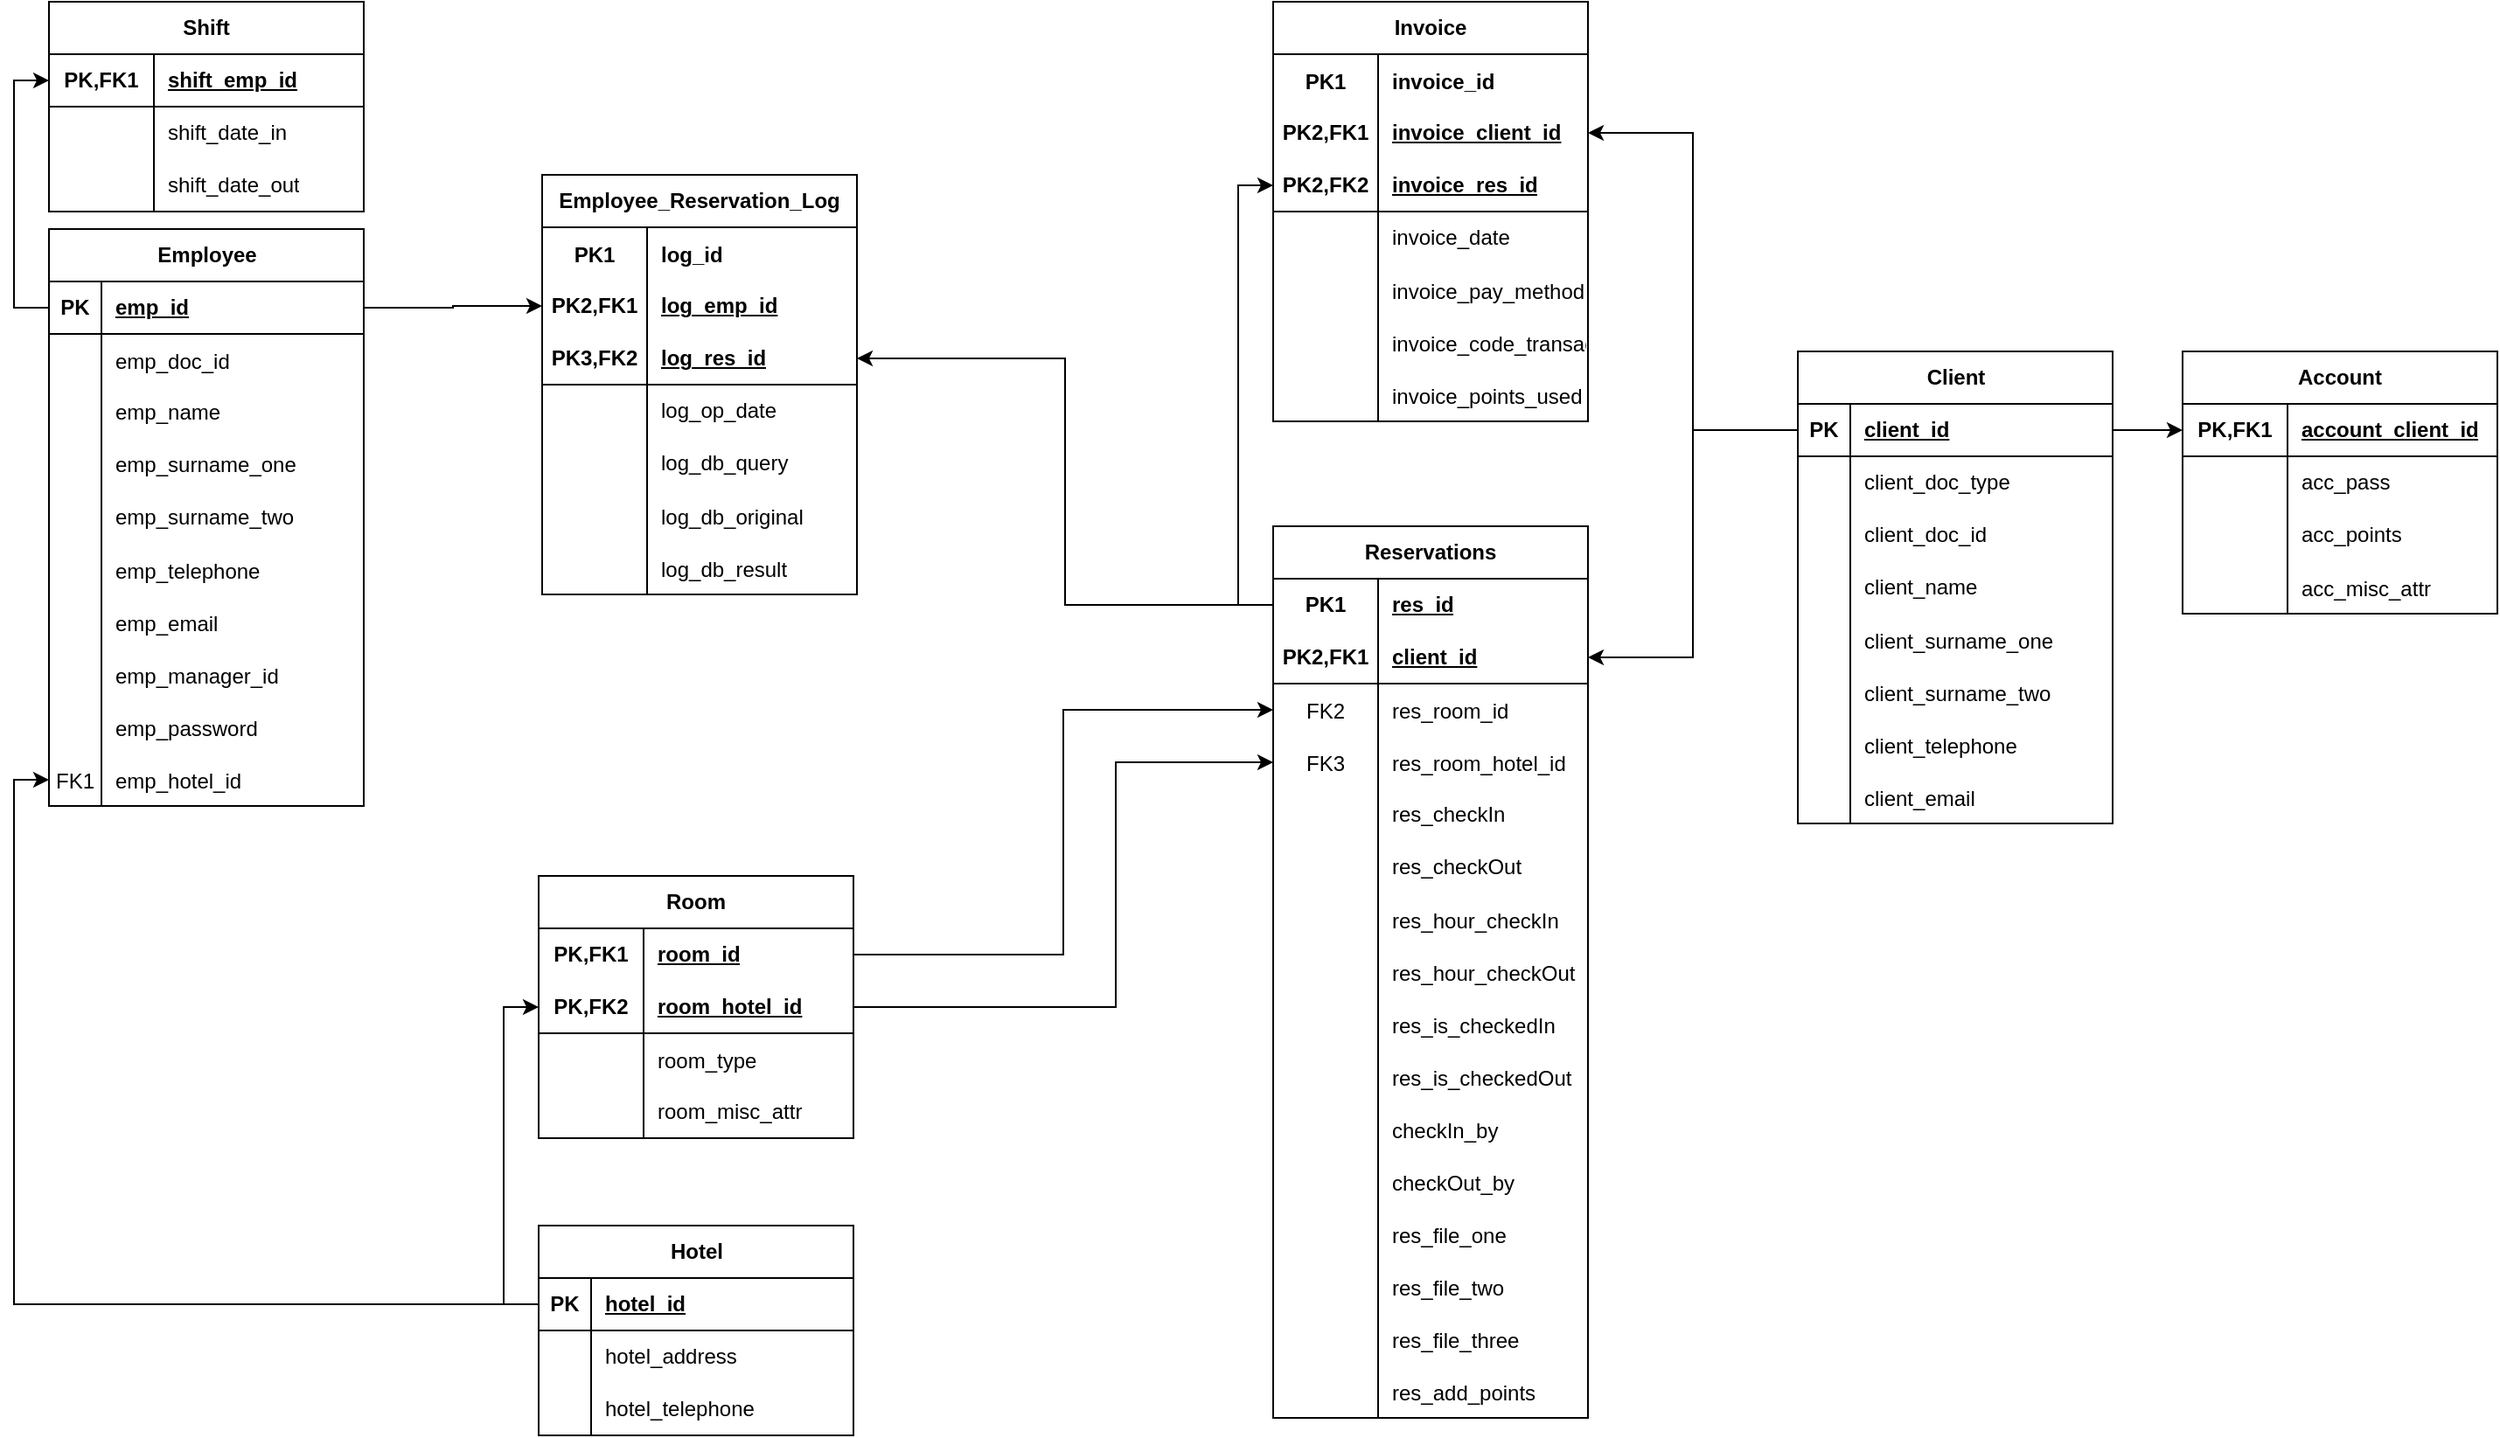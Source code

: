<mxfile version="26.0.9">
  <diagram id="R2lEEEUBdFMjLlhIrx00" name="Page-1">
    <mxGraphModel dx="2481" dy="819" grid="1" gridSize="10" guides="1" tooltips="1" connect="1" arrows="1" fold="1" page="1" pageScale="1" pageWidth="1100" pageHeight="850" math="0" shadow="0" extFonts="Permanent Marker^https://fonts.googleapis.com/css?family=Permanent+Marker">
      <root>
        <mxCell id="0" />
        <mxCell id="1" parent="0" />
        <mxCell id="Zk4kDTLasH_MxprBWS3q-1" value="Client" style="shape=table;startSize=30;container=1;collapsible=1;childLayout=tableLayout;fixedRows=1;rowLines=0;fontStyle=1;align=center;resizeLast=1;html=1;" vertex="1" parent="1">
          <mxGeometry x="690" y="230" width="180" height="270" as="geometry" />
        </mxCell>
        <mxCell id="Zk4kDTLasH_MxprBWS3q-2" value="" style="shape=tableRow;horizontal=0;startSize=0;swimlaneHead=0;swimlaneBody=0;fillColor=none;collapsible=0;dropTarget=0;points=[[0,0.5],[1,0.5]];portConstraint=eastwest;top=0;left=0;right=0;bottom=1;" vertex="1" parent="Zk4kDTLasH_MxprBWS3q-1">
          <mxGeometry y="30" width="180" height="30" as="geometry" />
        </mxCell>
        <mxCell id="Zk4kDTLasH_MxprBWS3q-3" value="PK" style="shape=partialRectangle;connectable=0;fillColor=none;top=0;left=0;bottom=0;right=0;fontStyle=1;overflow=hidden;whiteSpace=wrap;html=1;" vertex="1" parent="Zk4kDTLasH_MxprBWS3q-2">
          <mxGeometry width="30" height="30" as="geometry">
            <mxRectangle width="30" height="30" as="alternateBounds" />
          </mxGeometry>
        </mxCell>
        <mxCell id="Zk4kDTLasH_MxprBWS3q-4" value="client_id" style="shape=partialRectangle;connectable=0;fillColor=none;top=0;left=0;bottom=0;right=0;align=left;spacingLeft=6;fontStyle=5;overflow=hidden;whiteSpace=wrap;html=1;" vertex="1" parent="Zk4kDTLasH_MxprBWS3q-2">
          <mxGeometry x="30" width="150" height="30" as="geometry">
            <mxRectangle width="150" height="30" as="alternateBounds" />
          </mxGeometry>
        </mxCell>
        <mxCell id="Zk4kDTLasH_MxprBWS3q-5" value="" style="shape=tableRow;horizontal=0;startSize=0;swimlaneHead=0;swimlaneBody=0;fillColor=none;collapsible=0;dropTarget=0;points=[[0,0.5],[1,0.5]];portConstraint=eastwest;top=0;left=0;right=0;bottom=0;" vertex="1" parent="Zk4kDTLasH_MxprBWS3q-1">
          <mxGeometry y="60" width="180" height="30" as="geometry" />
        </mxCell>
        <mxCell id="Zk4kDTLasH_MxprBWS3q-6" value="" style="shape=partialRectangle;connectable=0;fillColor=none;top=0;left=0;bottom=0;right=0;editable=1;overflow=hidden;whiteSpace=wrap;html=1;" vertex="1" parent="Zk4kDTLasH_MxprBWS3q-5">
          <mxGeometry width="30" height="30" as="geometry">
            <mxRectangle width="30" height="30" as="alternateBounds" />
          </mxGeometry>
        </mxCell>
        <mxCell id="Zk4kDTLasH_MxprBWS3q-7" value="&lt;span style=&quot;text-align: center;&quot;&gt;client_doc_type&lt;/span&gt;" style="shape=partialRectangle;connectable=0;fillColor=none;top=0;left=0;bottom=0;right=0;align=left;spacingLeft=6;overflow=hidden;whiteSpace=wrap;html=1;" vertex="1" parent="Zk4kDTLasH_MxprBWS3q-5">
          <mxGeometry x="30" width="150" height="30" as="geometry">
            <mxRectangle width="150" height="30" as="alternateBounds" />
          </mxGeometry>
        </mxCell>
        <mxCell id="Zk4kDTLasH_MxprBWS3q-8" value="" style="shape=tableRow;horizontal=0;startSize=0;swimlaneHead=0;swimlaneBody=0;fillColor=none;collapsible=0;dropTarget=0;points=[[0,0.5],[1,0.5]];portConstraint=eastwest;top=0;left=0;right=0;bottom=0;" vertex="1" parent="Zk4kDTLasH_MxprBWS3q-1">
          <mxGeometry y="90" width="180" height="30" as="geometry" />
        </mxCell>
        <mxCell id="Zk4kDTLasH_MxprBWS3q-9" value="" style="shape=partialRectangle;connectable=0;fillColor=none;top=0;left=0;bottom=0;right=0;editable=1;overflow=hidden;whiteSpace=wrap;html=1;" vertex="1" parent="Zk4kDTLasH_MxprBWS3q-8">
          <mxGeometry width="30" height="30" as="geometry">
            <mxRectangle width="30" height="30" as="alternateBounds" />
          </mxGeometry>
        </mxCell>
        <mxCell id="Zk4kDTLasH_MxprBWS3q-10" value="&lt;span style=&quot;text-align: center;&quot;&gt;client_doc_id&lt;/span&gt;" style="shape=partialRectangle;connectable=0;fillColor=none;top=0;left=0;bottom=0;right=0;align=left;spacingLeft=6;overflow=hidden;whiteSpace=wrap;html=1;" vertex="1" parent="Zk4kDTLasH_MxprBWS3q-8">
          <mxGeometry x="30" width="150" height="30" as="geometry">
            <mxRectangle width="150" height="30" as="alternateBounds" />
          </mxGeometry>
        </mxCell>
        <mxCell id="Zk4kDTLasH_MxprBWS3q-11" value="" style="shape=tableRow;horizontal=0;startSize=0;swimlaneHead=0;swimlaneBody=0;fillColor=none;collapsible=0;dropTarget=0;points=[[0,0.5],[1,0.5]];portConstraint=eastwest;top=0;left=0;right=0;bottom=0;" vertex="1" parent="Zk4kDTLasH_MxprBWS3q-1">
          <mxGeometry y="120" width="180" height="30" as="geometry" />
        </mxCell>
        <mxCell id="Zk4kDTLasH_MxprBWS3q-12" value="" style="shape=partialRectangle;connectable=0;fillColor=none;top=0;left=0;bottom=0;right=0;editable=1;overflow=hidden;whiteSpace=wrap;html=1;" vertex="1" parent="Zk4kDTLasH_MxprBWS3q-11">
          <mxGeometry width="30" height="30" as="geometry">
            <mxRectangle width="30" height="30" as="alternateBounds" />
          </mxGeometry>
        </mxCell>
        <mxCell id="Zk4kDTLasH_MxprBWS3q-13" value="&lt;span style=&quot;text-align: center;&quot;&gt;client_name&lt;/span&gt;" style="shape=partialRectangle;connectable=0;fillColor=none;top=0;left=0;bottom=0;right=0;align=left;spacingLeft=6;overflow=hidden;whiteSpace=wrap;html=1;" vertex="1" parent="Zk4kDTLasH_MxprBWS3q-11">
          <mxGeometry x="30" width="150" height="30" as="geometry">
            <mxRectangle width="150" height="30" as="alternateBounds" />
          </mxGeometry>
        </mxCell>
        <mxCell id="Zk4kDTLasH_MxprBWS3q-14" value="" style="shape=tableRow;horizontal=0;startSize=0;swimlaneHead=0;swimlaneBody=0;fillColor=none;collapsible=0;dropTarget=0;points=[[0,0.5],[1,0.5]];portConstraint=eastwest;top=0;left=0;right=0;bottom=0;" vertex="1" parent="Zk4kDTLasH_MxprBWS3q-1">
          <mxGeometry y="150" width="180" height="30" as="geometry" />
        </mxCell>
        <mxCell id="Zk4kDTLasH_MxprBWS3q-15" value="" style="shape=partialRectangle;connectable=0;fillColor=none;top=0;left=0;bottom=0;right=0;editable=1;overflow=hidden;" vertex="1" parent="Zk4kDTLasH_MxprBWS3q-14">
          <mxGeometry width="30" height="30" as="geometry">
            <mxRectangle width="30" height="30" as="alternateBounds" />
          </mxGeometry>
        </mxCell>
        <mxCell id="Zk4kDTLasH_MxprBWS3q-16" value="client_surname_one" style="shape=partialRectangle;connectable=0;fillColor=none;top=0;left=0;bottom=0;right=0;align=left;spacingLeft=6;overflow=hidden;" vertex="1" parent="Zk4kDTLasH_MxprBWS3q-14">
          <mxGeometry x="30" width="150" height="30" as="geometry">
            <mxRectangle width="150" height="30" as="alternateBounds" />
          </mxGeometry>
        </mxCell>
        <mxCell id="Zk4kDTLasH_MxprBWS3q-17" value="" style="shape=tableRow;horizontal=0;startSize=0;swimlaneHead=0;swimlaneBody=0;fillColor=none;collapsible=0;dropTarget=0;points=[[0,0.5],[1,0.5]];portConstraint=eastwest;top=0;left=0;right=0;bottom=0;" vertex="1" parent="Zk4kDTLasH_MxprBWS3q-1">
          <mxGeometry y="180" width="180" height="30" as="geometry" />
        </mxCell>
        <mxCell id="Zk4kDTLasH_MxprBWS3q-18" value="" style="shape=partialRectangle;connectable=0;fillColor=none;top=0;left=0;bottom=0;right=0;editable=1;overflow=hidden;" vertex="1" parent="Zk4kDTLasH_MxprBWS3q-17">
          <mxGeometry width="30" height="30" as="geometry">
            <mxRectangle width="30" height="30" as="alternateBounds" />
          </mxGeometry>
        </mxCell>
        <mxCell id="Zk4kDTLasH_MxprBWS3q-19" value="client_surname_two" style="shape=partialRectangle;connectable=0;fillColor=none;top=0;left=0;bottom=0;right=0;align=left;spacingLeft=6;overflow=hidden;" vertex="1" parent="Zk4kDTLasH_MxprBWS3q-17">
          <mxGeometry x="30" width="150" height="30" as="geometry">
            <mxRectangle width="150" height="30" as="alternateBounds" />
          </mxGeometry>
        </mxCell>
        <mxCell id="Zk4kDTLasH_MxprBWS3q-20" value="" style="shape=tableRow;horizontal=0;startSize=0;swimlaneHead=0;swimlaneBody=0;fillColor=none;collapsible=0;dropTarget=0;points=[[0,0.5],[1,0.5]];portConstraint=eastwest;top=0;left=0;right=0;bottom=0;" vertex="1" parent="Zk4kDTLasH_MxprBWS3q-1">
          <mxGeometry y="210" width="180" height="30" as="geometry" />
        </mxCell>
        <mxCell id="Zk4kDTLasH_MxprBWS3q-21" value="" style="shape=partialRectangle;connectable=0;fillColor=none;top=0;left=0;bottom=0;right=0;editable=1;overflow=hidden;" vertex="1" parent="Zk4kDTLasH_MxprBWS3q-20">
          <mxGeometry width="30" height="30" as="geometry">
            <mxRectangle width="30" height="30" as="alternateBounds" />
          </mxGeometry>
        </mxCell>
        <mxCell id="Zk4kDTLasH_MxprBWS3q-22" value="client_telephone" style="shape=partialRectangle;connectable=0;fillColor=none;top=0;left=0;bottom=0;right=0;align=left;spacingLeft=6;overflow=hidden;" vertex="1" parent="Zk4kDTLasH_MxprBWS3q-20">
          <mxGeometry x="30" width="150" height="30" as="geometry">
            <mxRectangle width="150" height="30" as="alternateBounds" />
          </mxGeometry>
        </mxCell>
        <mxCell id="Zk4kDTLasH_MxprBWS3q-23" value="" style="shape=tableRow;horizontal=0;startSize=0;swimlaneHead=0;swimlaneBody=0;fillColor=none;collapsible=0;dropTarget=0;points=[[0,0.5],[1,0.5]];portConstraint=eastwest;top=0;left=0;right=0;bottom=0;" vertex="1" parent="Zk4kDTLasH_MxprBWS3q-1">
          <mxGeometry y="240" width="180" height="30" as="geometry" />
        </mxCell>
        <mxCell id="Zk4kDTLasH_MxprBWS3q-24" value="" style="shape=partialRectangle;connectable=0;fillColor=none;top=0;left=0;bottom=0;right=0;editable=1;overflow=hidden;" vertex="1" parent="Zk4kDTLasH_MxprBWS3q-23">
          <mxGeometry width="30" height="30" as="geometry">
            <mxRectangle width="30" height="30" as="alternateBounds" />
          </mxGeometry>
        </mxCell>
        <mxCell id="Zk4kDTLasH_MxprBWS3q-25" value="client_email" style="shape=partialRectangle;connectable=0;fillColor=none;top=0;left=0;bottom=0;right=0;align=left;spacingLeft=6;overflow=hidden;" vertex="1" parent="Zk4kDTLasH_MxprBWS3q-23">
          <mxGeometry x="30" width="150" height="30" as="geometry">
            <mxRectangle width="150" height="30" as="alternateBounds" />
          </mxGeometry>
        </mxCell>
        <mxCell id="Zk4kDTLasH_MxprBWS3q-39" value="Account" style="shape=table;startSize=30;container=1;collapsible=1;childLayout=tableLayout;fixedRows=1;rowLines=0;fontStyle=1;align=center;resizeLast=1;html=1;whiteSpace=wrap;" vertex="1" parent="1">
          <mxGeometry x="910" y="230" width="180" height="150" as="geometry" />
        </mxCell>
        <mxCell id="Zk4kDTLasH_MxprBWS3q-43" value="" style="shape=tableRow;horizontal=0;startSize=0;swimlaneHead=0;swimlaneBody=0;fillColor=none;collapsible=0;dropTarget=0;points=[[0,0.5],[1,0.5]];portConstraint=eastwest;top=0;left=0;right=0;bottom=1;html=1;" vertex="1" parent="Zk4kDTLasH_MxprBWS3q-39">
          <mxGeometry y="30" width="180" height="30" as="geometry" />
        </mxCell>
        <mxCell id="Zk4kDTLasH_MxprBWS3q-44" value="PK,FK1" style="shape=partialRectangle;connectable=0;fillColor=none;top=0;left=0;bottom=0;right=0;fontStyle=1;overflow=hidden;html=1;whiteSpace=wrap;" vertex="1" parent="Zk4kDTLasH_MxprBWS3q-43">
          <mxGeometry width="60" height="30" as="geometry">
            <mxRectangle width="60" height="30" as="alternateBounds" />
          </mxGeometry>
        </mxCell>
        <mxCell id="Zk4kDTLasH_MxprBWS3q-45" value="account_client_id" style="shape=partialRectangle;connectable=0;fillColor=none;top=0;left=0;bottom=0;right=0;align=left;spacingLeft=6;fontStyle=5;overflow=hidden;html=1;whiteSpace=wrap;" vertex="1" parent="Zk4kDTLasH_MxprBWS3q-43">
          <mxGeometry x="60" width="120" height="30" as="geometry">
            <mxRectangle width="120" height="30" as="alternateBounds" />
          </mxGeometry>
        </mxCell>
        <mxCell id="Zk4kDTLasH_MxprBWS3q-46" value="" style="shape=tableRow;horizontal=0;startSize=0;swimlaneHead=0;swimlaneBody=0;fillColor=none;collapsible=0;dropTarget=0;points=[[0,0.5],[1,0.5]];portConstraint=eastwest;top=0;left=0;right=0;bottom=0;html=1;" vertex="1" parent="Zk4kDTLasH_MxprBWS3q-39">
          <mxGeometry y="60" width="180" height="30" as="geometry" />
        </mxCell>
        <mxCell id="Zk4kDTLasH_MxprBWS3q-47" value="" style="shape=partialRectangle;connectable=0;fillColor=none;top=0;left=0;bottom=0;right=0;editable=1;overflow=hidden;html=1;whiteSpace=wrap;" vertex="1" parent="Zk4kDTLasH_MxprBWS3q-46">
          <mxGeometry width="60" height="30" as="geometry">
            <mxRectangle width="60" height="30" as="alternateBounds" />
          </mxGeometry>
        </mxCell>
        <mxCell id="Zk4kDTLasH_MxprBWS3q-48" value="&lt;span style=&quot;text-align: center;&quot;&gt;acc_pass&lt;/span&gt;" style="shape=partialRectangle;connectable=0;fillColor=none;top=0;left=0;bottom=0;right=0;align=left;spacingLeft=6;overflow=hidden;html=1;whiteSpace=wrap;" vertex="1" parent="Zk4kDTLasH_MxprBWS3q-46">
          <mxGeometry x="60" width="120" height="30" as="geometry">
            <mxRectangle width="120" height="30" as="alternateBounds" />
          </mxGeometry>
        </mxCell>
        <mxCell id="Zk4kDTLasH_MxprBWS3q-49" value="" style="shape=tableRow;horizontal=0;startSize=0;swimlaneHead=0;swimlaneBody=0;fillColor=none;collapsible=0;dropTarget=0;points=[[0,0.5],[1,0.5]];portConstraint=eastwest;top=0;left=0;right=0;bottom=0;html=1;" vertex="1" parent="Zk4kDTLasH_MxprBWS3q-39">
          <mxGeometry y="90" width="180" height="30" as="geometry" />
        </mxCell>
        <mxCell id="Zk4kDTLasH_MxprBWS3q-50" value="" style="shape=partialRectangle;connectable=0;fillColor=none;top=0;left=0;bottom=0;right=0;editable=1;overflow=hidden;html=1;whiteSpace=wrap;" vertex="1" parent="Zk4kDTLasH_MxprBWS3q-49">
          <mxGeometry width="60" height="30" as="geometry">
            <mxRectangle width="60" height="30" as="alternateBounds" />
          </mxGeometry>
        </mxCell>
        <mxCell id="Zk4kDTLasH_MxprBWS3q-51" value="&lt;span style=&quot;text-align: center;&quot;&gt;acc_points&lt;/span&gt;" style="shape=partialRectangle;connectable=0;fillColor=none;top=0;left=0;bottom=0;right=0;align=left;spacingLeft=6;overflow=hidden;html=1;whiteSpace=wrap;" vertex="1" parent="Zk4kDTLasH_MxprBWS3q-49">
          <mxGeometry x="60" width="120" height="30" as="geometry">
            <mxRectangle width="120" height="30" as="alternateBounds" />
          </mxGeometry>
        </mxCell>
        <mxCell id="Zk4kDTLasH_MxprBWS3q-52" value="" style="shape=tableRow;horizontal=0;startSize=0;swimlaneHead=0;swimlaneBody=0;fillColor=none;collapsible=0;dropTarget=0;points=[[0,0.5],[1,0.5]];portConstraint=eastwest;top=0;left=0;right=0;bottom=0;" vertex="1" parent="Zk4kDTLasH_MxprBWS3q-39">
          <mxGeometry y="120" width="180" height="30" as="geometry" />
        </mxCell>
        <mxCell id="Zk4kDTLasH_MxprBWS3q-53" value="" style="shape=partialRectangle;connectable=0;fillColor=none;top=0;left=0;bottom=0;right=0;editable=1;overflow=hidden;" vertex="1" parent="Zk4kDTLasH_MxprBWS3q-52">
          <mxGeometry width="60" height="30" as="geometry">
            <mxRectangle width="60" height="30" as="alternateBounds" />
          </mxGeometry>
        </mxCell>
        <mxCell id="Zk4kDTLasH_MxprBWS3q-54" value="acc_misc_attr" style="shape=partialRectangle;connectable=0;fillColor=none;top=0;left=0;bottom=0;right=0;align=left;spacingLeft=6;overflow=hidden;" vertex="1" parent="Zk4kDTLasH_MxprBWS3q-52">
          <mxGeometry x="60" width="120" height="30" as="geometry">
            <mxRectangle width="120" height="30" as="alternateBounds" />
          </mxGeometry>
        </mxCell>
        <mxCell id="Zk4kDTLasH_MxprBWS3q-55" style="edgeStyle=orthogonalEdgeStyle;rounded=0;orthogonalLoop=1;jettySize=auto;html=1;exitX=1;exitY=0.5;exitDx=0;exitDy=0;entryX=0;entryY=0.5;entryDx=0;entryDy=0;" edge="1" parent="1" source="Zk4kDTLasH_MxprBWS3q-2" target="Zk4kDTLasH_MxprBWS3q-43">
          <mxGeometry relative="1" as="geometry" />
        </mxCell>
        <mxCell id="Zk4kDTLasH_MxprBWS3q-56" value="Invoice" style="shape=table;startSize=30;container=1;collapsible=1;childLayout=tableLayout;fixedRows=1;rowLines=0;fontStyle=1;align=center;resizeLast=1;html=1;whiteSpace=wrap;" vertex="1" parent="1">
          <mxGeometry x="390" y="30" width="180" height="240" as="geometry" />
        </mxCell>
        <mxCell id="Zk4kDTLasH_MxprBWS3q-103" value="" style="shape=tableRow;horizontal=0;startSize=0;swimlaneHead=0;swimlaneBody=0;fillColor=none;collapsible=0;dropTarget=0;points=[[0,0.5],[1,0.5]];portConstraint=eastwest;top=0;left=0;right=0;bottom=0;" vertex="1" parent="Zk4kDTLasH_MxprBWS3q-56">
          <mxGeometry y="30" width="180" height="30" as="geometry" />
        </mxCell>
        <mxCell id="Zk4kDTLasH_MxprBWS3q-104" value="PK1" style="shape=partialRectangle;connectable=0;fillColor=none;top=0;left=0;bottom=0;right=0;editable=1;overflow=hidden;fontStyle=1" vertex="1" parent="Zk4kDTLasH_MxprBWS3q-103">
          <mxGeometry width="60" height="30" as="geometry">
            <mxRectangle width="60" height="30" as="alternateBounds" />
          </mxGeometry>
        </mxCell>
        <mxCell id="Zk4kDTLasH_MxprBWS3q-105" value="invoice_id" style="shape=partialRectangle;connectable=0;fillColor=none;top=0;left=0;bottom=0;right=0;align=left;spacingLeft=6;overflow=hidden;fontStyle=1" vertex="1" parent="Zk4kDTLasH_MxprBWS3q-103">
          <mxGeometry x="60" width="120" height="30" as="geometry">
            <mxRectangle width="120" height="30" as="alternateBounds" />
          </mxGeometry>
        </mxCell>
        <mxCell id="Zk4kDTLasH_MxprBWS3q-57" value="" style="shape=tableRow;horizontal=0;startSize=0;swimlaneHead=0;swimlaneBody=0;fillColor=none;collapsible=0;dropTarget=0;points=[[0,0.5],[1,0.5]];portConstraint=eastwest;top=0;left=0;right=0;bottom=0;html=1;" vertex="1" parent="Zk4kDTLasH_MxprBWS3q-56">
          <mxGeometry y="60" width="180" height="30" as="geometry" />
        </mxCell>
        <mxCell id="Zk4kDTLasH_MxprBWS3q-58" value="PK2,FK1" style="shape=partialRectangle;connectable=0;fillColor=none;top=0;left=0;bottom=0;right=0;fontStyle=1;overflow=hidden;html=1;whiteSpace=wrap;" vertex="1" parent="Zk4kDTLasH_MxprBWS3q-57">
          <mxGeometry width="60" height="30" as="geometry">
            <mxRectangle width="60" height="30" as="alternateBounds" />
          </mxGeometry>
        </mxCell>
        <mxCell id="Zk4kDTLasH_MxprBWS3q-59" value="invoice_client_id" style="shape=partialRectangle;connectable=0;fillColor=none;top=0;left=0;bottom=0;right=0;align=left;spacingLeft=6;fontStyle=5;overflow=hidden;html=1;whiteSpace=wrap;" vertex="1" parent="Zk4kDTLasH_MxprBWS3q-57">
          <mxGeometry x="60" width="120" height="30" as="geometry">
            <mxRectangle width="120" height="30" as="alternateBounds" />
          </mxGeometry>
        </mxCell>
        <mxCell id="Zk4kDTLasH_MxprBWS3q-60" value="" style="shape=tableRow;horizontal=0;startSize=0;swimlaneHead=0;swimlaneBody=0;fillColor=none;collapsible=0;dropTarget=0;points=[[0,0.5],[1,0.5]];portConstraint=eastwest;top=0;left=0;right=0;bottom=1;html=1;" vertex="1" parent="Zk4kDTLasH_MxprBWS3q-56">
          <mxGeometry y="90" width="180" height="30" as="geometry" />
        </mxCell>
        <mxCell id="Zk4kDTLasH_MxprBWS3q-61" value="PK2,FK2" style="shape=partialRectangle;connectable=0;fillColor=none;top=0;left=0;bottom=0;right=0;fontStyle=1;overflow=hidden;html=1;whiteSpace=wrap;" vertex="1" parent="Zk4kDTLasH_MxprBWS3q-60">
          <mxGeometry width="60" height="30" as="geometry">
            <mxRectangle width="60" height="30" as="alternateBounds" />
          </mxGeometry>
        </mxCell>
        <mxCell id="Zk4kDTLasH_MxprBWS3q-62" value="invoice_res_id" style="shape=partialRectangle;connectable=0;fillColor=none;top=0;left=0;bottom=0;right=0;align=left;spacingLeft=6;fontStyle=5;overflow=hidden;html=1;whiteSpace=wrap;" vertex="1" parent="Zk4kDTLasH_MxprBWS3q-60">
          <mxGeometry x="60" width="120" height="30" as="geometry">
            <mxRectangle width="120" height="30" as="alternateBounds" />
          </mxGeometry>
        </mxCell>
        <mxCell id="Zk4kDTLasH_MxprBWS3q-66" value="" style="shape=tableRow;horizontal=0;startSize=0;swimlaneHead=0;swimlaneBody=0;fillColor=none;collapsible=0;dropTarget=0;points=[[0,0.5],[1,0.5]];portConstraint=eastwest;top=0;left=0;right=0;bottom=0;html=1;" vertex="1" parent="Zk4kDTLasH_MxprBWS3q-56">
          <mxGeometry y="120" width="180" height="30" as="geometry" />
        </mxCell>
        <mxCell id="Zk4kDTLasH_MxprBWS3q-67" value="" style="shape=partialRectangle;connectable=0;fillColor=none;top=0;left=0;bottom=0;right=0;editable=1;overflow=hidden;html=1;whiteSpace=wrap;" vertex="1" parent="Zk4kDTLasH_MxprBWS3q-66">
          <mxGeometry width="60" height="30" as="geometry">
            <mxRectangle width="60" height="30" as="alternateBounds" />
          </mxGeometry>
        </mxCell>
        <mxCell id="Zk4kDTLasH_MxprBWS3q-68" value="&lt;span style=&quot;text-align: center;&quot;&gt;invoice_date&lt;/span&gt;" style="shape=partialRectangle;connectable=0;fillColor=none;top=0;left=0;bottom=0;right=0;align=left;spacingLeft=6;overflow=hidden;html=1;whiteSpace=wrap;" vertex="1" parent="Zk4kDTLasH_MxprBWS3q-66">
          <mxGeometry x="60" width="120" height="30" as="geometry">
            <mxRectangle width="120" height="30" as="alternateBounds" />
          </mxGeometry>
        </mxCell>
        <mxCell id="Zk4kDTLasH_MxprBWS3q-79" value="" style="shape=tableRow;horizontal=0;startSize=0;swimlaneHead=0;swimlaneBody=0;fillColor=none;collapsible=0;dropTarget=0;points=[[0,0.5],[1,0.5]];portConstraint=eastwest;top=0;left=0;right=0;bottom=0;" vertex="1" parent="Zk4kDTLasH_MxprBWS3q-56">
          <mxGeometry y="150" width="180" height="30" as="geometry" />
        </mxCell>
        <mxCell id="Zk4kDTLasH_MxprBWS3q-80" value="" style="shape=partialRectangle;connectable=0;fillColor=none;top=0;left=0;bottom=0;right=0;editable=1;overflow=hidden;" vertex="1" parent="Zk4kDTLasH_MxprBWS3q-79">
          <mxGeometry width="60" height="30" as="geometry">
            <mxRectangle width="60" height="30" as="alternateBounds" />
          </mxGeometry>
        </mxCell>
        <mxCell id="Zk4kDTLasH_MxprBWS3q-81" value="invoice_pay_method" style="shape=partialRectangle;connectable=0;fillColor=none;top=0;left=0;bottom=0;right=0;align=left;spacingLeft=6;overflow=hidden;" vertex="1" parent="Zk4kDTLasH_MxprBWS3q-79">
          <mxGeometry x="60" width="120" height="30" as="geometry">
            <mxRectangle width="120" height="30" as="alternateBounds" />
          </mxGeometry>
        </mxCell>
        <mxCell id="Zk4kDTLasH_MxprBWS3q-82" value="" style="shape=tableRow;horizontal=0;startSize=0;swimlaneHead=0;swimlaneBody=0;fillColor=none;collapsible=0;dropTarget=0;points=[[0,0.5],[1,0.5]];portConstraint=eastwest;top=0;left=0;right=0;bottom=0;" vertex="1" parent="Zk4kDTLasH_MxprBWS3q-56">
          <mxGeometry y="180" width="180" height="30" as="geometry" />
        </mxCell>
        <mxCell id="Zk4kDTLasH_MxprBWS3q-83" value="" style="shape=partialRectangle;connectable=0;fillColor=none;top=0;left=0;bottom=0;right=0;editable=1;overflow=hidden;" vertex="1" parent="Zk4kDTLasH_MxprBWS3q-82">
          <mxGeometry width="60" height="30" as="geometry">
            <mxRectangle width="60" height="30" as="alternateBounds" />
          </mxGeometry>
        </mxCell>
        <mxCell id="Zk4kDTLasH_MxprBWS3q-84" value="invoice_code_transaction" style="shape=partialRectangle;connectable=0;fillColor=none;top=0;left=0;bottom=0;right=0;align=left;spacingLeft=6;overflow=hidden;" vertex="1" parent="Zk4kDTLasH_MxprBWS3q-82">
          <mxGeometry x="60" width="120" height="30" as="geometry">
            <mxRectangle width="120" height="30" as="alternateBounds" />
          </mxGeometry>
        </mxCell>
        <mxCell id="Zk4kDTLasH_MxprBWS3q-76" value="" style="shape=tableRow;horizontal=0;startSize=0;swimlaneHead=0;swimlaneBody=0;fillColor=none;collapsible=0;dropTarget=0;points=[[0,0.5],[1,0.5]];portConstraint=eastwest;top=0;left=0;right=0;bottom=0;" vertex="1" parent="Zk4kDTLasH_MxprBWS3q-56">
          <mxGeometry y="210" width="180" height="30" as="geometry" />
        </mxCell>
        <mxCell id="Zk4kDTLasH_MxprBWS3q-77" value="" style="shape=partialRectangle;connectable=0;fillColor=none;top=0;left=0;bottom=0;right=0;editable=1;overflow=hidden;" vertex="1" parent="Zk4kDTLasH_MxprBWS3q-76">
          <mxGeometry width="60" height="30" as="geometry">
            <mxRectangle width="60" height="30" as="alternateBounds" />
          </mxGeometry>
        </mxCell>
        <mxCell id="Zk4kDTLasH_MxprBWS3q-78" value="invoice_points_used" style="shape=partialRectangle;connectable=0;fillColor=none;top=0;left=0;bottom=0;right=0;align=left;spacingLeft=6;overflow=hidden;" vertex="1" parent="Zk4kDTLasH_MxprBWS3q-76">
          <mxGeometry x="60" width="120" height="30" as="geometry">
            <mxRectangle width="120" height="30" as="alternateBounds" />
          </mxGeometry>
        </mxCell>
        <mxCell id="Zk4kDTLasH_MxprBWS3q-85" style="edgeStyle=orthogonalEdgeStyle;rounded=0;orthogonalLoop=1;jettySize=auto;html=1;exitX=0;exitY=0.5;exitDx=0;exitDy=0;entryX=1;entryY=0.5;entryDx=0;entryDy=0;" edge="1" parent="1" source="Zk4kDTLasH_MxprBWS3q-2" target="Zk4kDTLasH_MxprBWS3q-57">
          <mxGeometry relative="1" as="geometry" />
        </mxCell>
        <mxCell id="Zk4kDTLasH_MxprBWS3q-86" value="Reservations" style="shape=table;startSize=30;container=1;collapsible=1;childLayout=tableLayout;fixedRows=1;rowLines=0;fontStyle=1;align=center;resizeLast=1;html=1;whiteSpace=wrap;" vertex="1" parent="1">
          <mxGeometry x="390" y="330" width="180" height="510" as="geometry" />
        </mxCell>
        <mxCell id="Zk4kDTLasH_MxprBWS3q-87" value="" style="shape=tableRow;horizontal=0;startSize=0;swimlaneHead=0;swimlaneBody=0;fillColor=none;collapsible=0;dropTarget=0;points=[[0,0.5],[1,0.5]];portConstraint=eastwest;top=0;left=0;right=0;bottom=0;html=1;" vertex="1" parent="Zk4kDTLasH_MxprBWS3q-86">
          <mxGeometry y="30" width="180" height="30" as="geometry" />
        </mxCell>
        <mxCell id="Zk4kDTLasH_MxprBWS3q-88" value="PK1" style="shape=partialRectangle;connectable=0;fillColor=none;top=0;left=0;bottom=0;right=0;fontStyle=1;overflow=hidden;html=1;whiteSpace=wrap;" vertex="1" parent="Zk4kDTLasH_MxprBWS3q-87">
          <mxGeometry width="60" height="30" as="geometry">
            <mxRectangle width="60" height="30" as="alternateBounds" />
          </mxGeometry>
        </mxCell>
        <mxCell id="Zk4kDTLasH_MxprBWS3q-89" value="res_id" style="shape=partialRectangle;connectable=0;fillColor=none;top=0;left=0;bottom=0;right=0;align=left;spacingLeft=6;fontStyle=5;overflow=hidden;html=1;whiteSpace=wrap;" vertex="1" parent="Zk4kDTLasH_MxprBWS3q-87">
          <mxGeometry x="60" width="120" height="30" as="geometry">
            <mxRectangle width="120" height="30" as="alternateBounds" />
          </mxGeometry>
        </mxCell>
        <mxCell id="Zk4kDTLasH_MxprBWS3q-90" value="" style="shape=tableRow;horizontal=0;startSize=0;swimlaneHead=0;swimlaneBody=0;fillColor=none;collapsible=0;dropTarget=0;points=[[0,0.5],[1,0.5]];portConstraint=eastwest;top=0;left=0;right=0;bottom=1;html=1;" vertex="1" parent="Zk4kDTLasH_MxprBWS3q-86">
          <mxGeometry y="60" width="180" height="30" as="geometry" />
        </mxCell>
        <mxCell id="Zk4kDTLasH_MxprBWS3q-91" value="PK2,FK1" style="shape=partialRectangle;connectable=0;fillColor=none;top=0;left=0;bottom=0;right=0;fontStyle=1;overflow=hidden;html=1;whiteSpace=wrap;" vertex="1" parent="Zk4kDTLasH_MxprBWS3q-90">
          <mxGeometry width="60" height="30" as="geometry">
            <mxRectangle width="60" height="30" as="alternateBounds" />
          </mxGeometry>
        </mxCell>
        <mxCell id="Zk4kDTLasH_MxprBWS3q-92" value="client_id" style="shape=partialRectangle;connectable=0;fillColor=none;top=0;left=0;bottom=0;right=0;align=left;spacingLeft=6;fontStyle=5;overflow=hidden;html=1;whiteSpace=wrap;" vertex="1" parent="Zk4kDTLasH_MxprBWS3q-90">
          <mxGeometry x="60" width="120" height="30" as="geometry">
            <mxRectangle width="120" height="30" as="alternateBounds" />
          </mxGeometry>
        </mxCell>
        <mxCell id="Zk4kDTLasH_MxprBWS3q-136" value="" style="shape=tableRow;horizontal=0;startSize=0;swimlaneHead=0;swimlaneBody=0;fillColor=none;collapsible=0;dropTarget=0;points=[[0,0.5],[1,0.5]];portConstraint=eastwest;top=0;left=0;right=0;bottom=0;" vertex="1" parent="Zk4kDTLasH_MxprBWS3q-86">
          <mxGeometry y="90" width="180" height="30" as="geometry" />
        </mxCell>
        <mxCell id="Zk4kDTLasH_MxprBWS3q-137" value="FK2" style="shape=partialRectangle;connectable=0;fillColor=none;top=0;left=0;bottom=0;right=0;editable=1;overflow=hidden;" vertex="1" parent="Zk4kDTLasH_MxprBWS3q-136">
          <mxGeometry width="60" height="30" as="geometry">
            <mxRectangle width="60" height="30" as="alternateBounds" />
          </mxGeometry>
        </mxCell>
        <mxCell id="Zk4kDTLasH_MxprBWS3q-138" value="res_room_id" style="shape=partialRectangle;connectable=0;fillColor=none;top=0;left=0;bottom=0;right=0;align=left;spacingLeft=6;overflow=hidden;" vertex="1" parent="Zk4kDTLasH_MxprBWS3q-136">
          <mxGeometry x="60" width="120" height="30" as="geometry">
            <mxRectangle width="120" height="30" as="alternateBounds" />
          </mxGeometry>
        </mxCell>
        <mxCell id="Zk4kDTLasH_MxprBWS3q-139" value="" style="shape=tableRow;horizontal=0;startSize=0;swimlaneHead=0;swimlaneBody=0;fillColor=none;collapsible=0;dropTarget=0;points=[[0,0.5],[1,0.5]];portConstraint=eastwest;top=0;left=0;right=0;bottom=0;" vertex="1" parent="Zk4kDTLasH_MxprBWS3q-86">
          <mxGeometry y="120" width="180" height="30" as="geometry" />
        </mxCell>
        <mxCell id="Zk4kDTLasH_MxprBWS3q-140" value="FK3" style="shape=partialRectangle;connectable=0;fillColor=none;top=0;left=0;bottom=0;right=0;editable=1;overflow=hidden;" vertex="1" parent="Zk4kDTLasH_MxprBWS3q-139">
          <mxGeometry width="60" height="30" as="geometry">
            <mxRectangle width="60" height="30" as="alternateBounds" />
          </mxGeometry>
        </mxCell>
        <mxCell id="Zk4kDTLasH_MxprBWS3q-141" value="res_room_hotel_id" style="shape=partialRectangle;connectable=0;fillColor=none;top=0;left=0;bottom=0;right=0;align=left;spacingLeft=6;overflow=hidden;" vertex="1" parent="Zk4kDTLasH_MxprBWS3q-139">
          <mxGeometry x="60" width="120" height="30" as="geometry">
            <mxRectangle width="120" height="30" as="alternateBounds" />
          </mxGeometry>
        </mxCell>
        <mxCell id="Zk4kDTLasH_MxprBWS3q-93" value="" style="shape=tableRow;horizontal=0;startSize=0;swimlaneHead=0;swimlaneBody=0;fillColor=none;collapsible=0;dropTarget=0;points=[[0,0.5],[1,0.5]];portConstraint=eastwest;top=0;left=0;right=0;bottom=0;html=1;" vertex="1" parent="Zk4kDTLasH_MxprBWS3q-86">
          <mxGeometry y="150" width="180" height="30" as="geometry" />
        </mxCell>
        <mxCell id="Zk4kDTLasH_MxprBWS3q-94" value="" style="shape=partialRectangle;connectable=0;fillColor=none;top=0;left=0;bottom=0;right=0;editable=1;overflow=hidden;html=1;whiteSpace=wrap;" vertex="1" parent="Zk4kDTLasH_MxprBWS3q-93">
          <mxGeometry width="60" height="30" as="geometry">
            <mxRectangle width="60" height="30" as="alternateBounds" />
          </mxGeometry>
        </mxCell>
        <mxCell id="Zk4kDTLasH_MxprBWS3q-95" value="&lt;span style=&quot;text-align: center;&quot;&gt;res_checkIn&lt;/span&gt;" style="shape=partialRectangle;connectable=0;fillColor=none;top=0;left=0;bottom=0;right=0;align=left;spacingLeft=6;overflow=hidden;html=1;whiteSpace=wrap;" vertex="1" parent="Zk4kDTLasH_MxprBWS3q-93">
          <mxGeometry x="60" width="120" height="30" as="geometry">
            <mxRectangle width="120" height="30" as="alternateBounds" />
          </mxGeometry>
        </mxCell>
        <mxCell id="Zk4kDTLasH_MxprBWS3q-96" value="" style="shape=tableRow;horizontal=0;startSize=0;swimlaneHead=0;swimlaneBody=0;fillColor=none;collapsible=0;dropTarget=0;points=[[0,0.5],[1,0.5]];portConstraint=eastwest;top=0;left=0;right=0;bottom=0;html=1;" vertex="1" parent="Zk4kDTLasH_MxprBWS3q-86">
          <mxGeometry y="180" width="180" height="30" as="geometry" />
        </mxCell>
        <mxCell id="Zk4kDTLasH_MxprBWS3q-97" value="" style="shape=partialRectangle;connectable=0;fillColor=none;top=0;left=0;bottom=0;right=0;editable=1;overflow=hidden;html=1;whiteSpace=wrap;" vertex="1" parent="Zk4kDTLasH_MxprBWS3q-96">
          <mxGeometry width="60" height="30" as="geometry">
            <mxRectangle width="60" height="30" as="alternateBounds" />
          </mxGeometry>
        </mxCell>
        <mxCell id="Zk4kDTLasH_MxprBWS3q-98" value="&lt;span style=&quot;text-align: center;&quot;&gt;res_checkOut&lt;/span&gt;" style="shape=partialRectangle;connectable=0;fillColor=none;top=0;left=0;bottom=0;right=0;align=left;spacingLeft=6;overflow=hidden;html=1;whiteSpace=wrap;" vertex="1" parent="Zk4kDTLasH_MxprBWS3q-96">
          <mxGeometry x="60" width="120" height="30" as="geometry">
            <mxRectangle width="120" height="30" as="alternateBounds" />
          </mxGeometry>
        </mxCell>
        <mxCell id="Zk4kDTLasH_MxprBWS3q-133" value="" style="shape=tableRow;horizontal=0;startSize=0;swimlaneHead=0;swimlaneBody=0;fillColor=none;collapsible=0;dropTarget=0;points=[[0,0.5],[1,0.5]];portConstraint=eastwest;top=0;left=0;right=0;bottom=0;" vertex="1" parent="Zk4kDTLasH_MxprBWS3q-86">
          <mxGeometry y="210" width="180" height="30" as="geometry" />
        </mxCell>
        <mxCell id="Zk4kDTLasH_MxprBWS3q-134" value="" style="shape=partialRectangle;connectable=0;fillColor=none;top=0;left=0;bottom=0;right=0;editable=1;overflow=hidden;" vertex="1" parent="Zk4kDTLasH_MxprBWS3q-133">
          <mxGeometry width="60" height="30" as="geometry">
            <mxRectangle width="60" height="30" as="alternateBounds" />
          </mxGeometry>
        </mxCell>
        <mxCell id="Zk4kDTLasH_MxprBWS3q-135" value="res_hour_checkIn" style="shape=partialRectangle;connectable=0;fillColor=none;top=0;left=0;bottom=0;right=0;align=left;spacingLeft=6;overflow=hidden;" vertex="1" parent="Zk4kDTLasH_MxprBWS3q-133">
          <mxGeometry x="60" width="120" height="30" as="geometry">
            <mxRectangle width="120" height="30" as="alternateBounds" />
          </mxGeometry>
        </mxCell>
        <mxCell id="Zk4kDTLasH_MxprBWS3q-109" value="" style="shape=tableRow;horizontal=0;startSize=0;swimlaneHead=0;swimlaneBody=0;fillColor=none;collapsible=0;dropTarget=0;points=[[0,0.5],[1,0.5]];portConstraint=eastwest;top=0;left=0;right=0;bottom=0;" vertex="1" parent="Zk4kDTLasH_MxprBWS3q-86">
          <mxGeometry y="240" width="180" height="30" as="geometry" />
        </mxCell>
        <mxCell id="Zk4kDTLasH_MxprBWS3q-110" value="" style="shape=partialRectangle;connectable=0;fillColor=none;top=0;left=0;bottom=0;right=0;editable=1;overflow=hidden;" vertex="1" parent="Zk4kDTLasH_MxprBWS3q-109">
          <mxGeometry width="60" height="30" as="geometry">
            <mxRectangle width="60" height="30" as="alternateBounds" />
          </mxGeometry>
        </mxCell>
        <mxCell id="Zk4kDTLasH_MxprBWS3q-111" value="res_hour_checkOut" style="shape=partialRectangle;connectable=0;fillColor=none;top=0;left=0;bottom=0;right=0;align=left;spacingLeft=6;overflow=hidden;" vertex="1" parent="Zk4kDTLasH_MxprBWS3q-109">
          <mxGeometry x="60" width="120" height="30" as="geometry">
            <mxRectangle width="120" height="30" as="alternateBounds" />
          </mxGeometry>
        </mxCell>
        <mxCell id="Zk4kDTLasH_MxprBWS3q-130" value="" style="shape=tableRow;horizontal=0;startSize=0;swimlaneHead=0;swimlaneBody=0;fillColor=none;collapsible=0;dropTarget=0;points=[[0,0.5],[1,0.5]];portConstraint=eastwest;top=0;left=0;right=0;bottom=0;" vertex="1" parent="Zk4kDTLasH_MxprBWS3q-86">
          <mxGeometry y="270" width="180" height="30" as="geometry" />
        </mxCell>
        <mxCell id="Zk4kDTLasH_MxprBWS3q-131" value="" style="shape=partialRectangle;connectable=0;fillColor=none;top=0;left=0;bottom=0;right=0;editable=1;overflow=hidden;" vertex="1" parent="Zk4kDTLasH_MxprBWS3q-130">
          <mxGeometry width="60" height="30" as="geometry">
            <mxRectangle width="60" height="30" as="alternateBounds" />
          </mxGeometry>
        </mxCell>
        <mxCell id="Zk4kDTLasH_MxprBWS3q-132" value="res_is_checkedIn" style="shape=partialRectangle;connectable=0;fillColor=none;top=0;left=0;bottom=0;right=0;align=left;spacingLeft=6;overflow=hidden;" vertex="1" parent="Zk4kDTLasH_MxprBWS3q-130">
          <mxGeometry x="60" width="120" height="30" as="geometry">
            <mxRectangle width="120" height="30" as="alternateBounds" />
          </mxGeometry>
        </mxCell>
        <mxCell id="Zk4kDTLasH_MxprBWS3q-127" value="" style="shape=tableRow;horizontal=0;startSize=0;swimlaneHead=0;swimlaneBody=0;fillColor=none;collapsible=0;dropTarget=0;points=[[0,0.5],[1,0.5]];portConstraint=eastwest;top=0;left=0;right=0;bottom=0;" vertex="1" parent="Zk4kDTLasH_MxprBWS3q-86">
          <mxGeometry y="300" width="180" height="30" as="geometry" />
        </mxCell>
        <mxCell id="Zk4kDTLasH_MxprBWS3q-128" value="" style="shape=partialRectangle;connectable=0;fillColor=none;top=0;left=0;bottom=0;right=0;editable=1;overflow=hidden;" vertex="1" parent="Zk4kDTLasH_MxprBWS3q-127">
          <mxGeometry width="60" height="30" as="geometry">
            <mxRectangle width="60" height="30" as="alternateBounds" />
          </mxGeometry>
        </mxCell>
        <mxCell id="Zk4kDTLasH_MxprBWS3q-129" value="res_is_checkedOut" style="shape=partialRectangle;connectable=0;fillColor=none;top=0;left=0;bottom=0;right=0;align=left;spacingLeft=6;overflow=hidden;" vertex="1" parent="Zk4kDTLasH_MxprBWS3q-127">
          <mxGeometry x="60" width="120" height="30" as="geometry">
            <mxRectangle width="120" height="30" as="alternateBounds" />
          </mxGeometry>
        </mxCell>
        <mxCell id="Zk4kDTLasH_MxprBWS3q-124" value="" style="shape=tableRow;horizontal=0;startSize=0;swimlaneHead=0;swimlaneBody=0;fillColor=none;collapsible=0;dropTarget=0;points=[[0,0.5],[1,0.5]];portConstraint=eastwest;top=0;left=0;right=0;bottom=0;" vertex="1" parent="Zk4kDTLasH_MxprBWS3q-86">
          <mxGeometry y="330" width="180" height="30" as="geometry" />
        </mxCell>
        <mxCell id="Zk4kDTLasH_MxprBWS3q-125" value="" style="shape=partialRectangle;connectable=0;fillColor=none;top=0;left=0;bottom=0;right=0;editable=1;overflow=hidden;" vertex="1" parent="Zk4kDTLasH_MxprBWS3q-124">
          <mxGeometry width="60" height="30" as="geometry">
            <mxRectangle width="60" height="30" as="alternateBounds" />
          </mxGeometry>
        </mxCell>
        <mxCell id="Zk4kDTLasH_MxprBWS3q-126" value="checkIn_by" style="shape=partialRectangle;connectable=0;fillColor=none;top=0;left=0;bottom=0;right=0;align=left;spacingLeft=6;overflow=hidden;" vertex="1" parent="Zk4kDTLasH_MxprBWS3q-124">
          <mxGeometry x="60" width="120" height="30" as="geometry">
            <mxRectangle width="120" height="30" as="alternateBounds" />
          </mxGeometry>
        </mxCell>
        <mxCell id="Zk4kDTLasH_MxprBWS3q-121" value="" style="shape=tableRow;horizontal=0;startSize=0;swimlaneHead=0;swimlaneBody=0;fillColor=none;collapsible=0;dropTarget=0;points=[[0,0.5],[1,0.5]];portConstraint=eastwest;top=0;left=0;right=0;bottom=0;" vertex="1" parent="Zk4kDTLasH_MxprBWS3q-86">
          <mxGeometry y="360" width="180" height="30" as="geometry" />
        </mxCell>
        <mxCell id="Zk4kDTLasH_MxprBWS3q-122" value="" style="shape=partialRectangle;connectable=0;fillColor=none;top=0;left=0;bottom=0;right=0;editable=1;overflow=hidden;" vertex="1" parent="Zk4kDTLasH_MxprBWS3q-121">
          <mxGeometry width="60" height="30" as="geometry">
            <mxRectangle width="60" height="30" as="alternateBounds" />
          </mxGeometry>
        </mxCell>
        <mxCell id="Zk4kDTLasH_MxprBWS3q-123" value="checkOut_by" style="shape=partialRectangle;connectable=0;fillColor=none;top=0;left=0;bottom=0;right=0;align=left;spacingLeft=6;overflow=hidden;" vertex="1" parent="Zk4kDTLasH_MxprBWS3q-121">
          <mxGeometry x="60" width="120" height="30" as="geometry">
            <mxRectangle width="120" height="30" as="alternateBounds" />
          </mxGeometry>
        </mxCell>
        <mxCell id="Zk4kDTLasH_MxprBWS3q-118" value="" style="shape=tableRow;horizontal=0;startSize=0;swimlaneHead=0;swimlaneBody=0;fillColor=none;collapsible=0;dropTarget=0;points=[[0,0.5],[1,0.5]];portConstraint=eastwest;top=0;left=0;right=0;bottom=0;" vertex="1" parent="Zk4kDTLasH_MxprBWS3q-86">
          <mxGeometry y="390" width="180" height="30" as="geometry" />
        </mxCell>
        <mxCell id="Zk4kDTLasH_MxprBWS3q-119" value="" style="shape=partialRectangle;connectable=0;fillColor=none;top=0;left=0;bottom=0;right=0;editable=1;overflow=hidden;" vertex="1" parent="Zk4kDTLasH_MxprBWS3q-118">
          <mxGeometry width="60" height="30" as="geometry">
            <mxRectangle width="60" height="30" as="alternateBounds" />
          </mxGeometry>
        </mxCell>
        <mxCell id="Zk4kDTLasH_MxprBWS3q-120" value="res_file_one" style="shape=partialRectangle;connectable=0;fillColor=none;top=0;left=0;bottom=0;right=0;align=left;spacingLeft=6;overflow=hidden;" vertex="1" parent="Zk4kDTLasH_MxprBWS3q-118">
          <mxGeometry x="60" width="120" height="30" as="geometry">
            <mxRectangle width="120" height="30" as="alternateBounds" />
          </mxGeometry>
        </mxCell>
        <mxCell id="Zk4kDTLasH_MxprBWS3q-112" value="" style="shape=tableRow;horizontal=0;startSize=0;swimlaneHead=0;swimlaneBody=0;fillColor=none;collapsible=0;dropTarget=0;points=[[0,0.5],[1,0.5]];portConstraint=eastwest;top=0;left=0;right=0;bottom=0;" vertex="1" parent="Zk4kDTLasH_MxprBWS3q-86">
          <mxGeometry y="420" width="180" height="30" as="geometry" />
        </mxCell>
        <mxCell id="Zk4kDTLasH_MxprBWS3q-113" value="" style="shape=partialRectangle;connectable=0;fillColor=none;top=0;left=0;bottom=0;right=0;editable=1;overflow=hidden;" vertex="1" parent="Zk4kDTLasH_MxprBWS3q-112">
          <mxGeometry width="60" height="30" as="geometry">
            <mxRectangle width="60" height="30" as="alternateBounds" />
          </mxGeometry>
        </mxCell>
        <mxCell id="Zk4kDTLasH_MxprBWS3q-114" value="res_file_two" style="shape=partialRectangle;connectable=0;fillColor=none;top=0;left=0;bottom=0;right=0;align=left;spacingLeft=6;overflow=hidden;" vertex="1" parent="Zk4kDTLasH_MxprBWS3q-112">
          <mxGeometry x="60" width="120" height="30" as="geometry">
            <mxRectangle width="120" height="30" as="alternateBounds" />
          </mxGeometry>
        </mxCell>
        <mxCell id="Zk4kDTLasH_MxprBWS3q-115" value="" style="shape=tableRow;horizontal=0;startSize=0;swimlaneHead=0;swimlaneBody=0;fillColor=none;collapsible=0;dropTarget=0;points=[[0,0.5],[1,0.5]];portConstraint=eastwest;top=0;left=0;right=0;bottom=0;" vertex="1" parent="Zk4kDTLasH_MxprBWS3q-86">
          <mxGeometry y="450" width="180" height="30" as="geometry" />
        </mxCell>
        <mxCell id="Zk4kDTLasH_MxprBWS3q-116" value="" style="shape=partialRectangle;connectable=0;fillColor=none;top=0;left=0;bottom=0;right=0;editable=1;overflow=hidden;" vertex="1" parent="Zk4kDTLasH_MxprBWS3q-115">
          <mxGeometry width="60" height="30" as="geometry">
            <mxRectangle width="60" height="30" as="alternateBounds" />
          </mxGeometry>
        </mxCell>
        <mxCell id="Zk4kDTLasH_MxprBWS3q-117" value="res_file_three" style="shape=partialRectangle;connectable=0;fillColor=none;top=0;left=0;bottom=0;right=0;align=left;spacingLeft=6;overflow=hidden;" vertex="1" parent="Zk4kDTLasH_MxprBWS3q-115">
          <mxGeometry x="60" width="120" height="30" as="geometry">
            <mxRectangle width="120" height="30" as="alternateBounds" />
          </mxGeometry>
        </mxCell>
        <mxCell id="Zk4kDTLasH_MxprBWS3q-106" value="" style="shape=tableRow;horizontal=0;startSize=0;swimlaneHead=0;swimlaneBody=0;fillColor=none;collapsible=0;dropTarget=0;points=[[0,0.5],[1,0.5]];portConstraint=eastwest;top=0;left=0;right=0;bottom=0;" vertex="1" parent="Zk4kDTLasH_MxprBWS3q-86">
          <mxGeometry y="480" width="180" height="30" as="geometry" />
        </mxCell>
        <mxCell id="Zk4kDTLasH_MxprBWS3q-107" value="" style="shape=partialRectangle;connectable=0;fillColor=none;top=0;left=0;bottom=0;right=0;editable=1;overflow=hidden;" vertex="1" parent="Zk4kDTLasH_MxprBWS3q-106">
          <mxGeometry width="60" height="30" as="geometry">
            <mxRectangle width="60" height="30" as="alternateBounds" />
          </mxGeometry>
        </mxCell>
        <mxCell id="Zk4kDTLasH_MxprBWS3q-108" value="res_add_points" style="shape=partialRectangle;connectable=0;fillColor=none;top=0;left=0;bottom=0;right=0;align=left;spacingLeft=6;overflow=hidden;" vertex="1" parent="Zk4kDTLasH_MxprBWS3q-106">
          <mxGeometry x="60" width="120" height="30" as="geometry">
            <mxRectangle width="120" height="30" as="alternateBounds" />
          </mxGeometry>
        </mxCell>
        <mxCell id="Zk4kDTLasH_MxprBWS3q-100" style="edgeStyle=orthogonalEdgeStyle;rounded=0;orthogonalLoop=1;jettySize=auto;html=1;exitX=0;exitY=0.5;exitDx=0;exitDy=0;entryX=1;entryY=0.5;entryDx=0;entryDy=0;" edge="1" parent="1" source="Zk4kDTLasH_MxprBWS3q-2" target="Zk4kDTLasH_MxprBWS3q-90">
          <mxGeometry relative="1" as="geometry" />
        </mxCell>
        <mxCell id="Zk4kDTLasH_MxprBWS3q-102" style="edgeStyle=orthogonalEdgeStyle;rounded=0;orthogonalLoop=1;jettySize=auto;html=1;exitX=0;exitY=0.5;exitDx=0;exitDy=0;entryX=0;entryY=0.5;entryDx=0;entryDy=0;" edge="1" parent="1" source="Zk4kDTLasH_MxprBWS3q-87" target="Zk4kDTLasH_MxprBWS3q-60">
          <mxGeometry relative="1" as="geometry" />
        </mxCell>
        <mxCell id="Zk4kDTLasH_MxprBWS3q-142" value="Room" style="shape=table;startSize=30;container=1;collapsible=1;childLayout=tableLayout;fixedRows=1;rowLines=0;fontStyle=1;align=center;resizeLast=1;html=1;whiteSpace=wrap;" vertex="1" parent="1">
          <mxGeometry x="-30" y="530" width="180" height="150" as="geometry" />
        </mxCell>
        <mxCell id="Zk4kDTLasH_MxprBWS3q-143" value="" style="shape=tableRow;horizontal=0;startSize=0;swimlaneHead=0;swimlaneBody=0;fillColor=none;collapsible=0;dropTarget=0;points=[[0,0.5],[1,0.5]];portConstraint=eastwest;top=0;left=0;right=0;bottom=0;html=1;" vertex="1" parent="Zk4kDTLasH_MxprBWS3q-142">
          <mxGeometry y="30" width="180" height="30" as="geometry" />
        </mxCell>
        <mxCell id="Zk4kDTLasH_MxprBWS3q-144" value="PK,FK1" style="shape=partialRectangle;connectable=0;fillColor=none;top=0;left=0;bottom=0;right=0;fontStyle=1;overflow=hidden;html=1;whiteSpace=wrap;" vertex="1" parent="Zk4kDTLasH_MxprBWS3q-143">
          <mxGeometry width="60" height="30" as="geometry">
            <mxRectangle width="60" height="30" as="alternateBounds" />
          </mxGeometry>
        </mxCell>
        <mxCell id="Zk4kDTLasH_MxprBWS3q-145" value="room_id" style="shape=partialRectangle;connectable=0;fillColor=none;top=0;left=0;bottom=0;right=0;align=left;spacingLeft=6;fontStyle=5;overflow=hidden;html=1;whiteSpace=wrap;" vertex="1" parent="Zk4kDTLasH_MxprBWS3q-143">
          <mxGeometry x="60" width="120" height="30" as="geometry">
            <mxRectangle width="120" height="30" as="alternateBounds" />
          </mxGeometry>
        </mxCell>
        <mxCell id="Zk4kDTLasH_MxprBWS3q-146" value="" style="shape=tableRow;horizontal=0;startSize=0;swimlaneHead=0;swimlaneBody=0;fillColor=none;collapsible=0;dropTarget=0;points=[[0,0.5],[1,0.5]];portConstraint=eastwest;top=0;left=0;right=0;bottom=1;html=1;" vertex="1" parent="Zk4kDTLasH_MxprBWS3q-142">
          <mxGeometry y="60" width="180" height="30" as="geometry" />
        </mxCell>
        <mxCell id="Zk4kDTLasH_MxprBWS3q-147" value="PK,FK2" style="shape=partialRectangle;connectable=0;fillColor=none;top=0;left=0;bottom=0;right=0;fontStyle=1;overflow=hidden;html=1;whiteSpace=wrap;" vertex="1" parent="Zk4kDTLasH_MxprBWS3q-146">
          <mxGeometry width="60" height="30" as="geometry">
            <mxRectangle width="60" height="30" as="alternateBounds" />
          </mxGeometry>
        </mxCell>
        <mxCell id="Zk4kDTLasH_MxprBWS3q-148" value="room_hotel_id" style="shape=partialRectangle;connectable=0;fillColor=none;top=0;left=0;bottom=0;right=0;align=left;spacingLeft=6;fontStyle=5;overflow=hidden;html=1;whiteSpace=wrap;" vertex="1" parent="Zk4kDTLasH_MxprBWS3q-146">
          <mxGeometry x="60" width="120" height="30" as="geometry">
            <mxRectangle width="120" height="30" as="alternateBounds" />
          </mxGeometry>
        </mxCell>
        <mxCell id="Zk4kDTLasH_MxprBWS3q-184" value="" style="shape=tableRow;horizontal=0;startSize=0;swimlaneHead=0;swimlaneBody=0;fillColor=none;collapsible=0;dropTarget=0;points=[[0,0.5],[1,0.5]];portConstraint=eastwest;top=0;left=0;right=0;bottom=0;" vertex="1" parent="Zk4kDTLasH_MxprBWS3q-142">
          <mxGeometry y="90" width="180" height="30" as="geometry" />
        </mxCell>
        <mxCell id="Zk4kDTLasH_MxprBWS3q-185" value="" style="shape=partialRectangle;connectable=0;fillColor=none;top=0;left=0;bottom=0;right=0;editable=1;overflow=hidden;" vertex="1" parent="Zk4kDTLasH_MxprBWS3q-184">
          <mxGeometry width="60" height="30" as="geometry">
            <mxRectangle width="60" height="30" as="alternateBounds" />
          </mxGeometry>
        </mxCell>
        <mxCell id="Zk4kDTLasH_MxprBWS3q-186" value="room_type" style="shape=partialRectangle;connectable=0;fillColor=none;top=0;left=0;bottom=0;right=0;align=left;spacingLeft=6;overflow=hidden;" vertex="1" parent="Zk4kDTLasH_MxprBWS3q-184">
          <mxGeometry x="60" width="120" height="30" as="geometry">
            <mxRectangle width="120" height="30" as="alternateBounds" />
          </mxGeometry>
        </mxCell>
        <mxCell id="Zk4kDTLasH_MxprBWS3q-149" value="" style="shape=tableRow;horizontal=0;startSize=0;swimlaneHead=0;swimlaneBody=0;fillColor=none;collapsible=0;dropTarget=0;points=[[0,0.5],[1,0.5]];portConstraint=eastwest;top=0;left=0;right=0;bottom=0;html=1;" vertex="1" parent="Zk4kDTLasH_MxprBWS3q-142">
          <mxGeometry y="120" width="180" height="30" as="geometry" />
        </mxCell>
        <mxCell id="Zk4kDTLasH_MxprBWS3q-150" value="" style="shape=partialRectangle;connectable=0;fillColor=none;top=0;left=0;bottom=0;right=0;editable=1;overflow=hidden;html=1;whiteSpace=wrap;" vertex="1" parent="Zk4kDTLasH_MxprBWS3q-149">
          <mxGeometry width="60" height="30" as="geometry">
            <mxRectangle width="60" height="30" as="alternateBounds" />
          </mxGeometry>
        </mxCell>
        <mxCell id="Zk4kDTLasH_MxprBWS3q-151" value="&lt;span style=&quot;text-align: center;&quot;&gt;room_misc_attr&lt;/span&gt;" style="shape=partialRectangle;connectable=0;fillColor=none;top=0;left=0;bottom=0;right=0;align=left;spacingLeft=6;overflow=hidden;html=1;whiteSpace=wrap;" vertex="1" parent="Zk4kDTLasH_MxprBWS3q-149">
          <mxGeometry x="60" width="120" height="30" as="geometry">
            <mxRectangle width="120" height="30" as="alternateBounds" />
          </mxGeometry>
        </mxCell>
        <mxCell id="Zk4kDTLasH_MxprBWS3q-171" value="Hotel" style="shape=table;startSize=30;container=1;collapsible=1;childLayout=tableLayout;fixedRows=1;rowLines=0;fontStyle=1;align=center;resizeLast=1;html=1;" vertex="1" parent="1">
          <mxGeometry x="-30" y="730" width="180" height="120" as="geometry" />
        </mxCell>
        <mxCell id="Zk4kDTLasH_MxprBWS3q-172" value="" style="shape=tableRow;horizontal=0;startSize=0;swimlaneHead=0;swimlaneBody=0;fillColor=none;collapsible=0;dropTarget=0;points=[[0,0.5],[1,0.5]];portConstraint=eastwest;top=0;left=0;right=0;bottom=1;" vertex="1" parent="Zk4kDTLasH_MxprBWS3q-171">
          <mxGeometry y="30" width="180" height="30" as="geometry" />
        </mxCell>
        <mxCell id="Zk4kDTLasH_MxprBWS3q-173" value="PK" style="shape=partialRectangle;connectable=0;fillColor=none;top=0;left=0;bottom=0;right=0;fontStyle=1;overflow=hidden;whiteSpace=wrap;html=1;" vertex="1" parent="Zk4kDTLasH_MxprBWS3q-172">
          <mxGeometry width="30" height="30" as="geometry">
            <mxRectangle width="30" height="30" as="alternateBounds" />
          </mxGeometry>
        </mxCell>
        <mxCell id="Zk4kDTLasH_MxprBWS3q-174" value="hotel_id" style="shape=partialRectangle;connectable=0;fillColor=none;top=0;left=0;bottom=0;right=0;align=left;spacingLeft=6;fontStyle=5;overflow=hidden;whiteSpace=wrap;html=1;" vertex="1" parent="Zk4kDTLasH_MxprBWS3q-172">
          <mxGeometry x="30" width="150" height="30" as="geometry">
            <mxRectangle width="150" height="30" as="alternateBounds" />
          </mxGeometry>
        </mxCell>
        <mxCell id="Zk4kDTLasH_MxprBWS3q-175" value="" style="shape=tableRow;horizontal=0;startSize=0;swimlaneHead=0;swimlaneBody=0;fillColor=none;collapsible=0;dropTarget=0;points=[[0,0.5],[1,0.5]];portConstraint=eastwest;top=0;left=0;right=0;bottom=0;" vertex="1" parent="Zk4kDTLasH_MxprBWS3q-171">
          <mxGeometry y="60" width="180" height="30" as="geometry" />
        </mxCell>
        <mxCell id="Zk4kDTLasH_MxprBWS3q-176" value="" style="shape=partialRectangle;connectable=0;fillColor=none;top=0;left=0;bottom=0;right=0;editable=1;overflow=hidden;whiteSpace=wrap;html=1;" vertex="1" parent="Zk4kDTLasH_MxprBWS3q-175">
          <mxGeometry width="30" height="30" as="geometry">
            <mxRectangle width="30" height="30" as="alternateBounds" />
          </mxGeometry>
        </mxCell>
        <mxCell id="Zk4kDTLasH_MxprBWS3q-177" value="&lt;span style=&quot;text-align: center;&quot;&gt;hotel_address&lt;/span&gt;" style="shape=partialRectangle;connectable=0;fillColor=none;top=0;left=0;bottom=0;right=0;align=left;spacingLeft=6;overflow=hidden;whiteSpace=wrap;html=1;" vertex="1" parent="Zk4kDTLasH_MxprBWS3q-175">
          <mxGeometry x="30" width="150" height="30" as="geometry">
            <mxRectangle width="150" height="30" as="alternateBounds" />
          </mxGeometry>
        </mxCell>
        <mxCell id="Zk4kDTLasH_MxprBWS3q-178" value="" style="shape=tableRow;horizontal=0;startSize=0;swimlaneHead=0;swimlaneBody=0;fillColor=none;collapsible=0;dropTarget=0;points=[[0,0.5],[1,0.5]];portConstraint=eastwest;top=0;left=0;right=0;bottom=0;" vertex="1" parent="Zk4kDTLasH_MxprBWS3q-171">
          <mxGeometry y="90" width="180" height="30" as="geometry" />
        </mxCell>
        <mxCell id="Zk4kDTLasH_MxprBWS3q-179" value="" style="shape=partialRectangle;connectable=0;fillColor=none;top=0;left=0;bottom=0;right=0;editable=1;overflow=hidden;whiteSpace=wrap;html=1;" vertex="1" parent="Zk4kDTLasH_MxprBWS3q-178">
          <mxGeometry width="30" height="30" as="geometry">
            <mxRectangle width="30" height="30" as="alternateBounds" />
          </mxGeometry>
        </mxCell>
        <mxCell id="Zk4kDTLasH_MxprBWS3q-180" value="&lt;span style=&quot;text-align: center;&quot;&gt;hotel_telephone&lt;/span&gt;" style="shape=partialRectangle;connectable=0;fillColor=none;top=0;left=0;bottom=0;right=0;align=left;spacingLeft=6;overflow=hidden;whiteSpace=wrap;html=1;" vertex="1" parent="Zk4kDTLasH_MxprBWS3q-178">
          <mxGeometry x="30" width="150" height="30" as="geometry">
            <mxRectangle width="150" height="30" as="alternateBounds" />
          </mxGeometry>
        </mxCell>
        <mxCell id="Zk4kDTLasH_MxprBWS3q-187" style="edgeStyle=orthogonalEdgeStyle;rounded=0;orthogonalLoop=1;jettySize=auto;html=1;exitX=0;exitY=0.5;exitDx=0;exitDy=0;entryX=0;entryY=0.5;entryDx=0;entryDy=0;" edge="1" parent="1" source="Zk4kDTLasH_MxprBWS3q-172" target="Zk4kDTLasH_MxprBWS3q-146">
          <mxGeometry relative="1" as="geometry" />
        </mxCell>
        <mxCell id="Zk4kDTLasH_MxprBWS3q-188" value="Employee" style="shape=table;startSize=30;container=1;collapsible=1;childLayout=tableLayout;fixedRows=1;rowLines=0;fontStyle=1;align=center;resizeLast=1;html=1;" vertex="1" parent="1">
          <mxGeometry x="-310" y="160" width="180" height="330" as="geometry" />
        </mxCell>
        <mxCell id="Zk4kDTLasH_MxprBWS3q-189" value="" style="shape=tableRow;horizontal=0;startSize=0;swimlaneHead=0;swimlaneBody=0;fillColor=none;collapsible=0;dropTarget=0;points=[[0,0.5],[1,0.5]];portConstraint=eastwest;top=0;left=0;right=0;bottom=1;" vertex="1" parent="Zk4kDTLasH_MxprBWS3q-188">
          <mxGeometry y="30" width="180" height="30" as="geometry" />
        </mxCell>
        <mxCell id="Zk4kDTLasH_MxprBWS3q-190" value="PK" style="shape=partialRectangle;connectable=0;fillColor=none;top=0;left=0;bottom=0;right=0;fontStyle=1;overflow=hidden;whiteSpace=wrap;html=1;" vertex="1" parent="Zk4kDTLasH_MxprBWS3q-189">
          <mxGeometry width="30" height="30" as="geometry">
            <mxRectangle width="30" height="30" as="alternateBounds" />
          </mxGeometry>
        </mxCell>
        <mxCell id="Zk4kDTLasH_MxprBWS3q-191" value="emp_id" style="shape=partialRectangle;connectable=0;fillColor=none;top=0;left=0;bottom=0;right=0;align=left;spacingLeft=6;fontStyle=5;overflow=hidden;whiteSpace=wrap;html=1;" vertex="1" parent="Zk4kDTLasH_MxprBWS3q-189">
          <mxGeometry x="30" width="150" height="30" as="geometry">
            <mxRectangle width="150" height="30" as="alternateBounds" />
          </mxGeometry>
        </mxCell>
        <mxCell id="Zk4kDTLasH_MxprBWS3q-217" value="" style="shape=tableRow;horizontal=0;startSize=0;swimlaneHead=0;swimlaneBody=0;fillColor=none;collapsible=0;dropTarget=0;points=[[0,0.5],[1,0.5]];portConstraint=eastwest;top=0;left=0;right=0;bottom=0;" vertex="1" parent="Zk4kDTLasH_MxprBWS3q-188">
          <mxGeometry y="60" width="180" height="30" as="geometry" />
        </mxCell>
        <mxCell id="Zk4kDTLasH_MxprBWS3q-218" value="" style="shape=partialRectangle;connectable=0;fillColor=none;top=0;left=0;bottom=0;right=0;editable=1;overflow=hidden;" vertex="1" parent="Zk4kDTLasH_MxprBWS3q-217">
          <mxGeometry width="30" height="30" as="geometry">
            <mxRectangle width="30" height="30" as="alternateBounds" />
          </mxGeometry>
        </mxCell>
        <mxCell id="Zk4kDTLasH_MxprBWS3q-219" value="emp_doc_id" style="shape=partialRectangle;connectable=0;fillColor=none;top=0;left=0;bottom=0;right=0;align=left;spacingLeft=6;overflow=hidden;" vertex="1" parent="Zk4kDTLasH_MxprBWS3q-217">
          <mxGeometry x="30" width="150" height="30" as="geometry">
            <mxRectangle width="150" height="30" as="alternateBounds" />
          </mxGeometry>
        </mxCell>
        <mxCell id="Zk4kDTLasH_MxprBWS3q-192" value="" style="shape=tableRow;horizontal=0;startSize=0;swimlaneHead=0;swimlaneBody=0;fillColor=none;collapsible=0;dropTarget=0;points=[[0,0.5],[1,0.5]];portConstraint=eastwest;top=0;left=0;right=0;bottom=0;" vertex="1" parent="Zk4kDTLasH_MxprBWS3q-188">
          <mxGeometry y="90" width="180" height="30" as="geometry" />
        </mxCell>
        <mxCell id="Zk4kDTLasH_MxprBWS3q-193" value="" style="shape=partialRectangle;connectable=0;fillColor=none;top=0;left=0;bottom=0;right=0;editable=1;overflow=hidden;whiteSpace=wrap;html=1;" vertex="1" parent="Zk4kDTLasH_MxprBWS3q-192">
          <mxGeometry width="30" height="30" as="geometry">
            <mxRectangle width="30" height="30" as="alternateBounds" />
          </mxGeometry>
        </mxCell>
        <mxCell id="Zk4kDTLasH_MxprBWS3q-194" value="emp_name" style="shape=partialRectangle;connectable=0;fillColor=none;top=0;left=0;bottom=0;right=0;align=left;spacingLeft=6;overflow=hidden;whiteSpace=wrap;html=1;" vertex="1" parent="Zk4kDTLasH_MxprBWS3q-192">
          <mxGeometry x="30" width="150" height="30" as="geometry">
            <mxRectangle width="150" height="30" as="alternateBounds" />
          </mxGeometry>
        </mxCell>
        <mxCell id="Zk4kDTLasH_MxprBWS3q-195" value="" style="shape=tableRow;horizontal=0;startSize=0;swimlaneHead=0;swimlaneBody=0;fillColor=none;collapsible=0;dropTarget=0;points=[[0,0.5],[1,0.5]];portConstraint=eastwest;top=0;left=0;right=0;bottom=0;" vertex="1" parent="Zk4kDTLasH_MxprBWS3q-188">
          <mxGeometry y="120" width="180" height="30" as="geometry" />
        </mxCell>
        <mxCell id="Zk4kDTLasH_MxprBWS3q-196" value="" style="shape=partialRectangle;connectable=0;fillColor=none;top=0;left=0;bottom=0;right=0;editable=1;overflow=hidden;whiteSpace=wrap;html=1;" vertex="1" parent="Zk4kDTLasH_MxprBWS3q-195">
          <mxGeometry width="30" height="30" as="geometry">
            <mxRectangle width="30" height="30" as="alternateBounds" />
          </mxGeometry>
        </mxCell>
        <mxCell id="Zk4kDTLasH_MxprBWS3q-197" value="emp_surname_one" style="shape=partialRectangle;connectable=0;fillColor=none;top=0;left=0;bottom=0;right=0;align=left;spacingLeft=6;overflow=hidden;whiteSpace=wrap;html=1;" vertex="1" parent="Zk4kDTLasH_MxprBWS3q-195">
          <mxGeometry x="30" width="150" height="30" as="geometry">
            <mxRectangle width="150" height="30" as="alternateBounds" />
          </mxGeometry>
        </mxCell>
        <mxCell id="Zk4kDTLasH_MxprBWS3q-198" value="" style="shape=tableRow;horizontal=0;startSize=0;swimlaneHead=0;swimlaneBody=0;fillColor=none;collapsible=0;dropTarget=0;points=[[0,0.5],[1,0.5]];portConstraint=eastwest;top=0;left=0;right=0;bottom=0;" vertex="1" parent="Zk4kDTLasH_MxprBWS3q-188">
          <mxGeometry y="150" width="180" height="30" as="geometry" />
        </mxCell>
        <mxCell id="Zk4kDTLasH_MxprBWS3q-199" value="" style="shape=partialRectangle;connectable=0;fillColor=none;top=0;left=0;bottom=0;right=0;editable=1;overflow=hidden;whiteSpace=wrap;html=1;" vertex="1" parent="Zk4kDTLasH_MxprBWS3q-198">
          <mxGeometry width="30" height="30" as="geometry">
            <mxRectangle width="30" height="30" as="alternateBounds" />
          </mxGeometry>
        </mxCell>
        <mxCell id="Zk4kDTLasH_MxprBWS3q-200" value="emp_surname_two" style="shape=partialRectangle;connectable=0;fillColor=none;top=0;left=0;bottom=0;right=0;align=left;spacingLeft=6;overflow=hidden;whiteSpace=wrap;html=1;" vertex="1" parent="Zk4kDTLasH_MxprBWS3q-198">
          <mxGeometry x="30" width="150" height="30" as="geometry">
            <mxRectangle width="150" height="30" as="alternateBounds" />
          </mxGeometry>
        </mxCell>
        <mxCell id="Zk4kDTLasH_MxprBWS3q-201" value="" style="shape=tableRow;horizontal=0;startSize=0;swimlaneHead=0;swimlaneBody=0;fillColor=none;collapsible=0;dropTarget=0;points=[[0,0.5],[1,0.5]];portConstraint=eastwest;top=0;left=0;right=0;bottom=0;" vertex="1" parent="Zk4kDTLasH_MxprBWS3q-188">
          <mxGeometry y="180" width="180" height="30" as="geometry" />
        </mxCell>
        <mxCell id="Zk4kDTLasH_MxprBWS3q-202" value="" style="shape=partialRectangle;connectable=0;fillColor=none;top=0;left=0;bottom=0;right=0;editable=1;overflow=hidden;" vertex="1" parent="Zk4kDTLasH_MxprBWS3q-201">
          <mxGeometry width="30" height="30" as="geometry">
            <mxRectangle width="30" height="30" as="alternateBounds" />
          </mxGeometry>
        </mxCell>
        <mxCell id="Zk4kDTLasH_MxprBWS3q-203" value="emp_telephone" style="shape=partialRectangle;connectable=0;fillColor=none;top=0;left=0;bottom=0;right=0;align=left;spacingLeft=6;overflow=hidden;" vertex="1" parent="Zk4kDTLasH_MxprBWS3q-201">
          <mxGeometry x="30" width="150" height="30" as="geometry">
            <mxRectangle width="150" height="30" as="alternateBounds" />
          </mxGeometry>
        </mxCell>
        <mxCell id="Zk4kDTLasH_MxprBWS3q-207" value="" style="shape=tableRow;horizontal=0;startSize=0;swimlaneHead=0;swimlaneBody=0;fillColor=none;collapsible=0;dropTarget=0;points=[[0,0.5],[1,0.5]];portConstraint=eastwest;top=0;left=0;right=0;bottom=0;" vertex="1" parent="Zk4kDTLasH_MxprBWS3q-188">
          <mxGeometry y="210" width="180" height="30" as="geometry" />
        </mxCell>
        <mxCell id="Zk4kDTLasH_MxprBWS3q-208" value="" style="shape=partialRectangle;connectable=0;fillColor=none;top=0;left=0;bottom=0;right=0;editable=1;overflow=hidden;" vertex="1" parent="Zk4kDTLasH_MxprBWS3q-207">
          <mxGeometry width="30" height="30" as="geometry">
            <mxRectangle width="30" height="30" as="alternateBounds" />
          </mxGeometry>
        </mxCell>
        <mxCell id="Zk4kDTLasH_MxprBWS3q-209" value="emp_email" style="shape=partialRectangle;connectable=0;fillColor=none;top=0;left=0;bottom=0;right=0;align=left;spacingLeft=6;overflow=hidden;" vertex="1" parent="Zk4kDTLasH_MxprBWS3q-207">
          <mxGeometry x="30" width="150" height="30" as="geometry">
            <mxRectangle width="150" height="30" as="alternateBounds" />
          </mxGeometry>
        </mxCell>
        <mxCell id="Zk4kDTLasH_MxprBWS3q-210" value="" style="shape=tableRow;horizontal=0;startSize=0;swimlaneHead=0;swimlaneBody=0;fillColor=none;collapsible=0;dropTarget=0;points=[[0,0.5],[1,0.5]];portConstraint=eastwest;top=0;left=0;right=0;bottom=0;" vertex="1" parent="Zk4kDTLasH_MxprBWS3q-188">
          <mxGeometry y="240" width="180" height="30" as="geometry" />
        </mxCell>
        <mxCell id="Zk4kDTLasH_MxprBWS3q-211" value="" style="shape=partialRectangle;connectable=0;fillColor=none;top=0;left=0;bottom=0;right=0;editable=1;overflow=hidden;" vertex="1" parent="Zk4kDTLasH_MxprBWS3q-210">
          <mxGeometry width="30" height="30" as="geometry">
            <mxRectangle width="30" height="30" as="alternateBounds" />
          </mxGeometry>
        </mxCell>
        <mxCell id="Zk4kDTLasH_MxprBWS3q-212" value="emp_manager_id" style="shape=partialRectangle;connectable=0;fillColor=none;top=0;left=0;bottom=0;right=0;align=left;spacingLeft=6;overflow=hidden;" vertex="1" parent="Zk4kDTLasH_MxprBWS3q-210">
          <mxGeometry x="30" width="150" height="30" as="geometry">
            <mxRectangle width="150" height="30" as="alternateBounds" />
          </mxGeometry>
        </mxCell>
        <mxCell id="Zk4kDTLasH_MxprBWS3q-214" value="" style="shape=tableRow;horizontal=0;startSize=0;swimlaneHead=0;swimlaneBody=0;fillColor=none;collapsible=0;dropTarget=0;points=[[0,0.5],[1,0.5]];portConstraint=eastwest;top=0;left=0;right=0;bottom=0;" vertex="1" parent="Zk4kDTLasH_MxprBWS3q-188">
          <mxGeometry y="270" width="180" height="30" as="geometry" />
        </mxCell>
        <mxCell id="Zk4kDTLasH_MxprBWS3q-215" value="" style="shape=partialRectangle;connectable=0;fillColor=none;top=0;left=0;bottom=0;right=0;editable=1;overflow=hidden;" vertex="1" parent="Zk4kDTLasH_MxprBWS3q-214">
          <mxGeometry width="30" height="30" as="geometry">
            <mxRectangle width="30" height="30" as="alternateBounds" />
          </mxGeometry>
        </mxCell>
        <mxCell id="Zk4kDTLasH_MxprBWS3q-216" value="emp_password" style="shape=partialRectangle;connectable=0;fillColor=none;top=0;left=0;bottom=0;right=0;align=left;spacingLeft=6;overflow=hidden;" vertex="1" parent="Zk4kDTLasH_MxprBWS3q-214">
          <mxGeometry x="30" width="150" height="30" as="geometry">
            <mxRectangle width="150" height="30" as="alternateBounds" />
          </mxGeometry>
        </mxCell>
        <mxCell id="Zk4kDTLasH_MxprBWS3q-223" value="" style="shape=tableRow;horizontal=0;startSize=0;swimlaneHead=0;swimlaneBody=0;fillColor=none;collapsible=0;dropTarget=0;points=[[0,0.5],[1,0.5]];portConstraint=eastwest;top=0;left=0;right=0;bottom=0;" vertex="1" parent="Zk4kDTLasH_MxprBWS3q-188">
          <mxGeometry y="300" width="180" height="30" as="geometry" />
        </mxCell>
        <mxCell id="Zk4kDTLasH_MxprBWS3q-224" value="FK1" style="shape=partialRectangle;connectable=0;fillColor=none;top=0;left=0;bottom=0;right=0;editable=1;overflow=hidden;" vertex="1" parent="Zk4kDTLasH_MxprBWS3q-223">
          <mxGeometry width="30" height="30" as="geometry">
            <mxRectangle width="30" height="30" as="alternateBounds" />
          </mxGeometry>
        </mxCell>
        <mxCell id="Zk4kDTLasH_MxprBWS3q-225" value="emp_hotel_id" style="shape=partialRectangle;connectable=0;fillColor=none;top=0;left=0;bottom=0;right=0;align=left;spacingLeft=6;overflow=hidden;" vertex="1" parent="Zk4kDTLasH_MxprBWS3q-223">
          <mxGeometry x="30" width="150" height="30" as="geometry">
            <mxRectangle width="150" height="30" as="alternateBounds" />
          </mxGeometry>
        </mxCell>
        <mxCell id="Zk4kDTLasH_MxprBWS3q-228" value="Shift" style="shape=table;startSize=30;container=1;collapsible=1;childLayout=tableLayout;fixedRows=1;rowLines=0;fontStyle=1;align=center;resizeLast=1;html=1;whiteSpace=wrap;" vertex="1" parent="1">
          <mxGeometry x="-310" y="30" width="180" height="120" as="geometry" />
        </mxCell>
        <mxCell id="Zk4kDTLasH_MxprBWS3q-232" value="" style="shape=tableRow;horizontal=0;startSize=0;swimlaneHead=0;swimlaneBody=0;fillColor=none;collapsible=0;dropTarget=0;points=[[0,0.5],[1,0.5]];portConstraint=eastwest;top=0;left=0;right=0;bottom=1;html=1;" vertex="1" parent="Zk4kDTLasH_MxprBWS3q-228">
          <mxGeometry y="30" width="180" height="30" as="geometry" />
        </mxCell>
        <mxCell id="Zk4kDTLasH_MxprBWS3q-233" value="PK,FK1" style="shape=partialRectangle;connectable=0;fillColor=none;top=0;left=0;bottom=0;right=0;fontStyle=1;overflow=hidden;html=1;whiteSpace=wrap;" vertex="1" parent="Zk4kDTLasH_MxprBWS3q-232">
          <mxGeometry width="60" height="30" as="geometry">
            <mxRectangle width="60" height="30" as="alternateBounds" />
          </mxGeometry>
        </mxCell>
        <mxCell id="Zk4kDTLasH_MxprBWS3q-234" value="shift_emp_id" style="shape=partialRectangle;connectable=0;fillColor=none;top=0;left=0;bottom=0;right=0;align=left;spacingLeft=6;fontStyle=5;overflow=hidden;html=1;whiteSpace=wrap;" vertex="1" parent="Zk4kDTLasH_MxprBWS3q-232">
          <mxGeometry x="60" width="120" height="30" as="geometry">
            <mxRectangle width="120" height="30" as="alternateBounds" />
          </mxGeometry>
        </mxCell>
        <mxCell id="Zk4kDTLasH_MxprBWS3q-235" value="" style="shape=tableRow;horizontal=0;startSize=0;swimlaneHead=0;swimlaneBody=0;fillColor=none;collapsible=0;dropTarget=0;points=[[0,0.5],[1,0.5]];portConstraint=eastwest;top=0;left=0;right=0;bottom=0;html=1;" vertex="1" parent="Zk4kDTLasH_MxprBWS3q-228">
          <mxGeometry y="60" width="180" height="30" as="geometry" />
        </mxCell>
        <mxCell id="Zk4kDTLasH_MxprBWS3q-236" value="" style="shape=partialRectangle;connectable=0;fillColor=none;top=0;left=0;bottom=0;right=0;editable=1;overflow=hidden;html=1;whiteSpace=wrap;" vertex="1" parent="Zk4kDTLasH_MxprBWS3q-235">
          <mxGeometry width="60" height="30" as="geometry">
            <mxRectangle width="60" height="30" as="alternateBounds" />
          </mxGeometry>
        </mxCell>
        <mxCell id="Zk4kDTLasH_MxprBWS3q-237" value="&lt;span style=&quot;text-align: center;&quot;&gt;shift_date_in&lt;/span&gt;" style="shape=partialRectangle;connectable=0;fillColor=none;top=0;left=0;bottom=0;right=0;align=left;spacingLeft=6;overflow=hidden;html=1;whiteSpace=wrap;" vertex="1" parent="Zk4kDTLasH_MxprBWS3q-235">
          <mxGeometry x="60" width="120" height="30" as="geometry">
            <mxRectangle width="120" height="30" as="alternateBounds" />
          </mxGeometry>
        </mxCell>
        <mxCell id="Zk4kDTLasH_MxprBWS3q-238" value="" style="shape=tableRow;horizontal=0;startSize=0;swimlaneHead=0;swimlaneBody=0;fillColor=none;collapsible=0;dropTarget=0;points=[[0,0.5],[1,0.5]];portConstraint=eastwest;top=0;left=0;right=0;bottom=0;html=1;" vertex="1" parent="Zk4kDTLasH_MxprBWS3q-228">
          <mxGeometry y="90" width="180" height="30" as="geometry" />
        </mxCell>
        <mxCell id="Zk4kDTLasH_MxprBWS3q-239" value="" style="shape=partialRectangle;connectable=0;fillColor=none;top=0;left=0;bottom=0;right=0;editable=1;overflow=hidden;html=1;whiteSpace=wrap;" vertex="1" parent="Zk4kDTLasH_MxprBWS3q-238">
          <mxGeometry width="60" height="30" as="geometry">
            <mxRectangle width="60" height="30" as="alternateBounds" />
          </mxGeometry>
        </mxCell>
        <mxCell id="Zk4kDTLasH_MxprBWS3q-240" value="&lt;span style=&quot;text-align: center;&quot;&gt;shift_date_out&lt;/span&gt;" style="shape=partialRectangle;connectable=0;fillColor=none;top=0;left=0;bottom=0;right=0;align=left;spacingLeft=6;overflow=hidden;html=1;whiteSpace=wrap;" vertex="1" parent="Zk4kDTLasH_MxprBWS3q-238">
          <mxGeometry x="60" width="120" height="30" as="geometry">
            <mxRectangle width="120" height="30" as="alternateBounds" />
          </mxGeometry>
        </mxCell>
        <mxCell id="Zk4kDTLasH_MxprBWS3q-243" value="Employee_Reservation_Log" style="shape=table;startSize=30;container=1;collapsible=1;childLayout=tableLayout;fixedRows=1;rowLines=0;fontStyle=1;align=center;resizeLast=1;html=1;whiteSpace=wrap;" vertex="1" parent="1">
          <mxGeometry x="-28" y="129" width="180" height="240" as="geometry" />
        </mxCell>
        <mxCell id="Zk4kDTLasH_MxprBWS3q-256" value="" style="shape=tableRow;horizontal=0;startSize=0;swimlaneHead=0;swimlaneBody=0;fillColor=none;collapsible=0;dropTarget=0;points=[[0,0.5],[1,0.5]];portConstraint=eastwest;top=0;left=0;right=0;bottom=0;" vertex="1" parent="Zk4kDTLasH_MxprBWS3q-243">
          <mxGeometry y="30" width="180" height="30" as="geometry" />
        </mxCell>
        <mxCell id="Zk4kDTLasH_MxprBWS3q-257" value="PK1" style="shape=partialRectangle;connectable=0;fillColor=none;top=0;left=0;bottom=0;right=0;editable=1;overflow=hidden;fontStyle=1" vertex="1" parent="Zk4kDTLasH_MxprBWS3q-256">
          <mxGeometry width="60" height="30" as="geometry">
            <mxRectangle width="60" height="30" as="alternateBounds" />
          </mxGeometry>
        </mxCell>
        <mxCell id="Zk4kDTLasH_MxprBWS3q-258" value="log_id" style="shape=partialRectangle;connectable=0;fillColor=none;top=0;left=0;bottom=0;right=0;align=left;spacingLeft=6;overflow=hidden;fontStyle=1" vertex="1" parent="Zk4kDTLasH_MxprBWS3q-256">
          <mxGeometry x="60" width="120" height="30" as="geometry">
            <mxRectangle width="120" height="30" as="alternateBounds" />
          </mxGeometry>
        </mxCell>
        <mxCell id="Zk4kDTLasH_MxprBWS3q-244" value="" style="shape=tableRow;horizontal=0;startSize=0;swimlaneHead=0;swimlaneBody=0;fillColor=none;collapsible=0;dropTarget=0;points=[[0,0.5],[1,0.5]];portConstraint=eastwest;top=0;left=0;right=0;bottom=0;html=1;" vertex="1" parent="Zk4kDTLasH_MxprBWS3q-243">
          <mxGeometry y="60" width="180" height="30" as="geometry" />
        </mxCell>
        <mxCell id="Zk4kDTLasH_MxprBWS3q-245" value="PK2,FK1" style="shape=partialRectangle;connectable=0;fillColor=none;top=0;left=0;bottom=0;right=0;fontStyle=1;overflow=hidden;html=1;whiteSpace=wrap;" vertex="1" parent="Zk4kDTLasH_MxprBWS3q-244">
          <mxGeometry width="60" height="30" as="geometry">
            <mxRectangle width="60" height="30" as="alternateBounds" />
          </mxGeometry>
        </mxCell>
        <mxCell id="Zk4kDTLasH_MxprBWS3q-246" value="log_emp_id" style="shape=partialRectangle;connectable=0;fillColor=none;top=0;left=0;bottom=0;right=0;align=left;spacingLeft=6;fontStyle=5;overflow=hidden;html=1;whiteSpace=wrap;" vertex="1" parent="Zk4kDTLasH_MxprBWS3q-244">
          <mxGeometry x="60" width="120" height="30" as="geometry">
            <mxRectangle width="120" height="30" as="alternateBounds" />
          </mxGeometry>
        </mxCell>
        <mxCell id="Zk4kDTLasH_MxprBWS3q-247" value="" style="shape=tableRow;horizontal=0;startSize=0;swimlaneHead=0;swimlaneBody=0;fillColor=none;collapsible=0;dropTarget=0;points=[[0,0.5],[1,0.5]];portConstraint=eastwest;top=0;left=0;right=0;bottom=1;html=1;" vertex="1" parent="Zk4kDTLasH_MxprBWS3q-243">
          <mxGeometry y="90" width="180" height="30" as="geometry" />
        </mxCell>
        <mxCell id="Zk4kDTLasH_MxprBWS3q-248" value="PK3,FK2" style="shape=partialRectangle;connectable=0;fillColor=none;top=0;left=0;bottom=0;right=0;fontStyle=1;overflow=hidden;html=1;whiteSpace=wrap;" vertex="1" parent="Zk4kDTLasH_MxprBWS3q-247">
          <mxGeometry width="60" height="30" as="geometry">
            <mxRectangle width="60" height="30" as="alternateBounds" />
          </mxGeometry>
        </mxCell>
        <mxCell id="Zk4kDTLasH_MxprBWS3q-249" value="log_res_id" style="shape=partialRectangle;connectable=0;fillColor=none;top=0;left=0;bottom=0;right=0;align=left;spacingLeft=6;fontStyle=5;overflow=hidden;html=1;whiteSpace=wrap;" vertex="1" parent="Zk4kDTLasH_MxprBWS3q-247">
          <mxGeometry x="60" width="120" height="30" as="geometry">
            <mxRectangle width="120" height="30" as="alternateBounds" />
          </mxGeometry>
        </mxCell>
        <mxCell id="Zk4kDTLasH_MxprBWS3q-250" value="" style="shape=tableRow;horizontal=0;startSize=0;swimlaneHead=0;swimlaneBody=0;fillColor=none;collapsible=0;dropTarget=0;points=[[0,0.5],[1,0.5]];portConstraint=eastwest;top=0;left=0;right=0;bottom=0;html=1;" vertex="1" parent="Zk4kDTLasH_MxprBWS3q-243">
          <mxGeometry y="120" width="180" height="30" as="geometry" />
        </mxCell>
        <mxCell id="Zk4kDTLasH_MxprBWS3q-251" value="" style="shape=partialRectangle;connectable=0;fillColor=none;top=0;left=0;bottom=0;right=0;editable=1;overflow=hidden;html=1;whiteSpace=wrap;" vertex="1" parent="Zk4kDTLasH_MxprBWS3q-250">
          <mxGeometry width="60" height="30" as="geometry">
            <mxRectangle width="60" height="30" as="alternateBounds" />
          </mxGeometry>
        </mxCell>
        <mxCell id="Zk4kDTLasH_MxprBWS3q-252" value="&lt;span style=&quot;text-align: center;&quot;&gt;log_op_date&lt;/span&gt;" style="shape=partialRectangle;connectable=0;fillColor=none;top=0;left=0;bottom=0;right=0;align=left;spacingLeft=6;overflow=hidden;html=1;whiteSpace=wrap;" vertex="1" parent="Zk4kDTLasH_MxprBWS3q-250">
          <mxGeometry x="60" width="120" height="30" as="geometry">
            <mxRectangle width="120" height="30" as="alternateBounds" />
          </mxGeometry>
        </mxCell>
        <mxCell id="Zk4kDTLasH_MxprBWS3q-253" value="" style="shape=tableRow;horizontal=0;startSize=0;swimlaneHead=0;swimlaneBody=0;fillColor=none;collapsible=0;dropTarget=0;points=[[0,0.5],[1,0.5]];portConstraint=eastwest;top=0;left=0;right=0;bottom=0;html=1;" vertex="1" parent="Zk4kDTLasH_MxprBWS3q-243">
          <mxGeometry y="150" width="180" height="30" as="geometry" />
        </mxCell>
        <mxCell id="Zk4kDTLasH_MxprBWS3q-254" value="" style="shape=partialRectangle;connectable=0;fillColor=none;top=0;left=0;bottom=0;right=0;editable=1;overflow=hidden;html=1;whiteSpace=wrap;" vertex="1" parent="Zk4kDTLasH_MxprBWS3q-253">
          <mxGeometry width="60" height="30" as="geometry">
            <mxRectangle width="60" height="30" as="alternateBounds" />
          </mxGeometry>
        </mxCell>
        <mxCell id="Zk4kDTLasH_MxprBWS3q-255" value="&lt;span style=&quot;text-align: center;&quot;&gt;log_db_query&lt;/span&gt;" style="shape=partialRectangle;connectable=0;fillColor=none;top=0;left=0;bottom=0;right=0;align=left;spacingLeft=6;overflow=hidden;html=1;whiteSpace=wrap;" vertex="1" parent="Zk4kDTLasH_MxprBWS3q-253">
          <mxGeometry x="60" width="120" height="30" as="geometry">
            <mxRectangle width="120" height="30" as="alternateBounds" />
          </mxGeometry>
        </mxCell>
        <mxCell id="Zk4kDTLasH_MxprBWS3q-263" value="" style="shape=tableRow;horizontal=0;startSize=0;swimlaneHead=0;swimlaneBody=0;fillColor=none;collapsible=0;dropTarget=0;points=[[0,0.5],[1,0.5]];portConstraint=eastwest;top=0;left=0;right=0;bottom=0;" vertex="1" parent="Zk4kDTLasH_MxprBWS3q-243">
          <mxGeometry y="180" width="180" height="30" as="geometry" />
        </mxCell>
        <mxCell id="Zk4kDTLasH_MxprBWS3q-264" value="" style="shape=partialRectangle;connectable=0;fillColor=none;top=0;left=0;bottom=0;right=0;editable=1;overflow=hidden;" vertex="1" parent="Zk4kDTLasH_MxprBWS3q-263">
          <mxGeometry width="60" height="30" as="geometry">
            <mxRectangle width="60" height="30" as="alternateBounds" />
          </mxGeometry>
        </mxCell>
        <mxCell id="Zk4kDTLasH_MxprBWS3q-265" value="log_db_original" style="shape=partialRectangle;connectable=0;fillColor=none;top=0;left=0;bottom=0;right=0;align=left;spacingLeft=6;overflow=hidden;" vertex="1" parent="Zk4kDTLasH_MxprBWS3q-263">
          <mxGeometry x="60" width="120" height="30" as="geometry">
            <mxRectangle width="120" height="30" as="alternateBounds" />
          </mxGeometry>
        </mxCell>
        <mxCell id="Zk4kDTLasH_MxprBWS3q-266" value="" style="shape=tableRow;horizontal=0;startSize=0;swimlaneHead=0;swimlaneBody=0;fillColor=none;collapsible=0;dropTarget=0;points=[[0,0.5],[1,0.5]];portConstraint=eastwest;top=0;left=0;right=0;bottom=0;" vertex="1" parent="Zk4kDTLasH_MxprBWS3q-243">
          <mxGeometry y="210" width="180" height="30" as="geometry" />
        </mxCell>
        <mxCell id="Zk4kDTLasH_MxprBWS3q-267" value="" style="shape=partialRectangle;connectable=0;fillColor=none;top=0;left=0;bottom=0;right=0;editable=1;overflow=hidden;" vertex="1" parent="Zk4kDTLasH_MxprBWS3q-266">
          <mxGeometry width="60" height="30" as="geometry">
            <mxRectangle width="60" height="30" as="alternateBounds" />
          </mxGeometry>
        </mxCell>
        <mxCell id="Zk4kDTLasH_MxprBWS3q-268" value="log_db_result" style="shape=partialRectangle;connectable=0;fillColor=none;top=0;left=0;bottom=0;right=0;align=left;spacingLeft=6;overflow=hidden;" vertex="1" parent="Zk4kDTLasH_MxprBWS3q-266">
          <mxGeometry x="60" width="120" height="30" as="geometry">
            <mxRectangle width="120" height="30" as="alternateBounds" />
          </mxGeometry>
        </mxCell>
        <mxCell id="Zk4kDTLasH_MxprBWS3q-269" style="edgeStyle=orthogonalEdgeStyle;rounded=0;orthogonalLoop=1;jettySize=auto;html=1;exitX=1;exitY=0.5;exitDx=0;exitDy=0;entryX=0;entryY=0.5;entryDx=0;entryDy=0;" edge="1" parent="1" source="Zk4kDTLasH_MxprBWS3q-143" target="Zk4kDTLasH_MxprBWS3q-136">
          <mxGeometry relative="1" as="geometry" />
        </mxCell>
        <mxCell id="Zk4kDTLasH_MxprBWS3q-270" style="edgeStyle=orthogonalEdgeStyle;rounded=0;orthogonalLoop=1;jettySize=auto;html=1;exitX=1;exitY=0.5;exitDx=0;exitDy=0;entryX=0;entryY=0.5;entryDx=0;entryDy=0;" edge="1" parent="1" source="Zk4kDTLasH_MxprBWS3q-146" target="Zk4kDTLasH_MxprBWS3q-139">
          <mxGeometry relative="1" as="geometry">
            <Array as="points">
              <mxPoint x="300" y="605" />
              <mxPoint x="300" y="465" />
            </Array>
          </mxGeometry>
        </mxCell>
        <mxCell id="Zk4kDTLasH_MxprBWS3q-272" style="edgeStyle=orthogonalEdgeStyle;rounded=0;orthogonalLoop=1;jettySize=auto;html=1;exitX=0;exitY=0.5;exitDx=0;exitDy=0;entryX=1;entryY=0.5;entryDx=0;entryDy=0;" edge="1" parent="1" source="Zk4kDTLasH_MxprBWS3q-87" target="Zk4kDTLasH_MxprBWS3q-247">
          <mxGeometry relative="1" as="geometry" />
        </mxCell>
        <mxCell id="Zk4kDTLasH_MxprBWS3q-274" style="edgeStyle=orthogonalEdgeStyle;rounded=0;orthogonalLoop=1;jettySize=auto;html=1;exitX=1;exitY=0.5;exitDx=0;exitDy=0;entryX=0;entryY=0.5;entryDx=0;entryDy=0;" edge="1" parent="1" source="Zk4kDTLasH_MxprBWS3q-189" target="Zk4kDTLasH_MxprBWS3q-244">
          <mxGeometry relative="1" as="geometry" />
        </mxCell>
        <mxCell id="Zk4kDTLasH_MxprBWS3q-275" style="edgeStyle=orthogonalEdgeStyle;rounded=0;orthogonalLoop=1;jettySize=auto;html=1;exitX=0;exitY=0.5;exitDx=0;exitDy=0;entryX=0;entryY=0.5;entryDx=0;entryDy=0;" edge="1" parent="1" source="Zk4kDTLasH_MxprBWS3q-189" target="Zk4kDTLasH_MxprBWS3q-232">
          <mxGeometry relative="1" as="geometry" />
        </mxCell>
        <mxCell id="Zk4kDTLasH_MxprBWS3q-278" style="edgeStyle=orthogonalEdgeStyle;rounded=0;orthogonalLoop=1;jettySize=auto;html=1;exitX=0;exitY=0.5;exitDx=0;exitDy=0;entryX=0;entryY=0.5;entryDx=0;entryDy=0;" edge="1" parent="1" source="Zk4kDTLasH_MxprBWS3q-172" target="Zk4kDTLasH_MxprBWS3q-223">
          <mxGeometry relative="1" as="geometry" />
        </mxCell>
      </root>
    </mxGraphModel>
  </diagram>
</mxfile>
